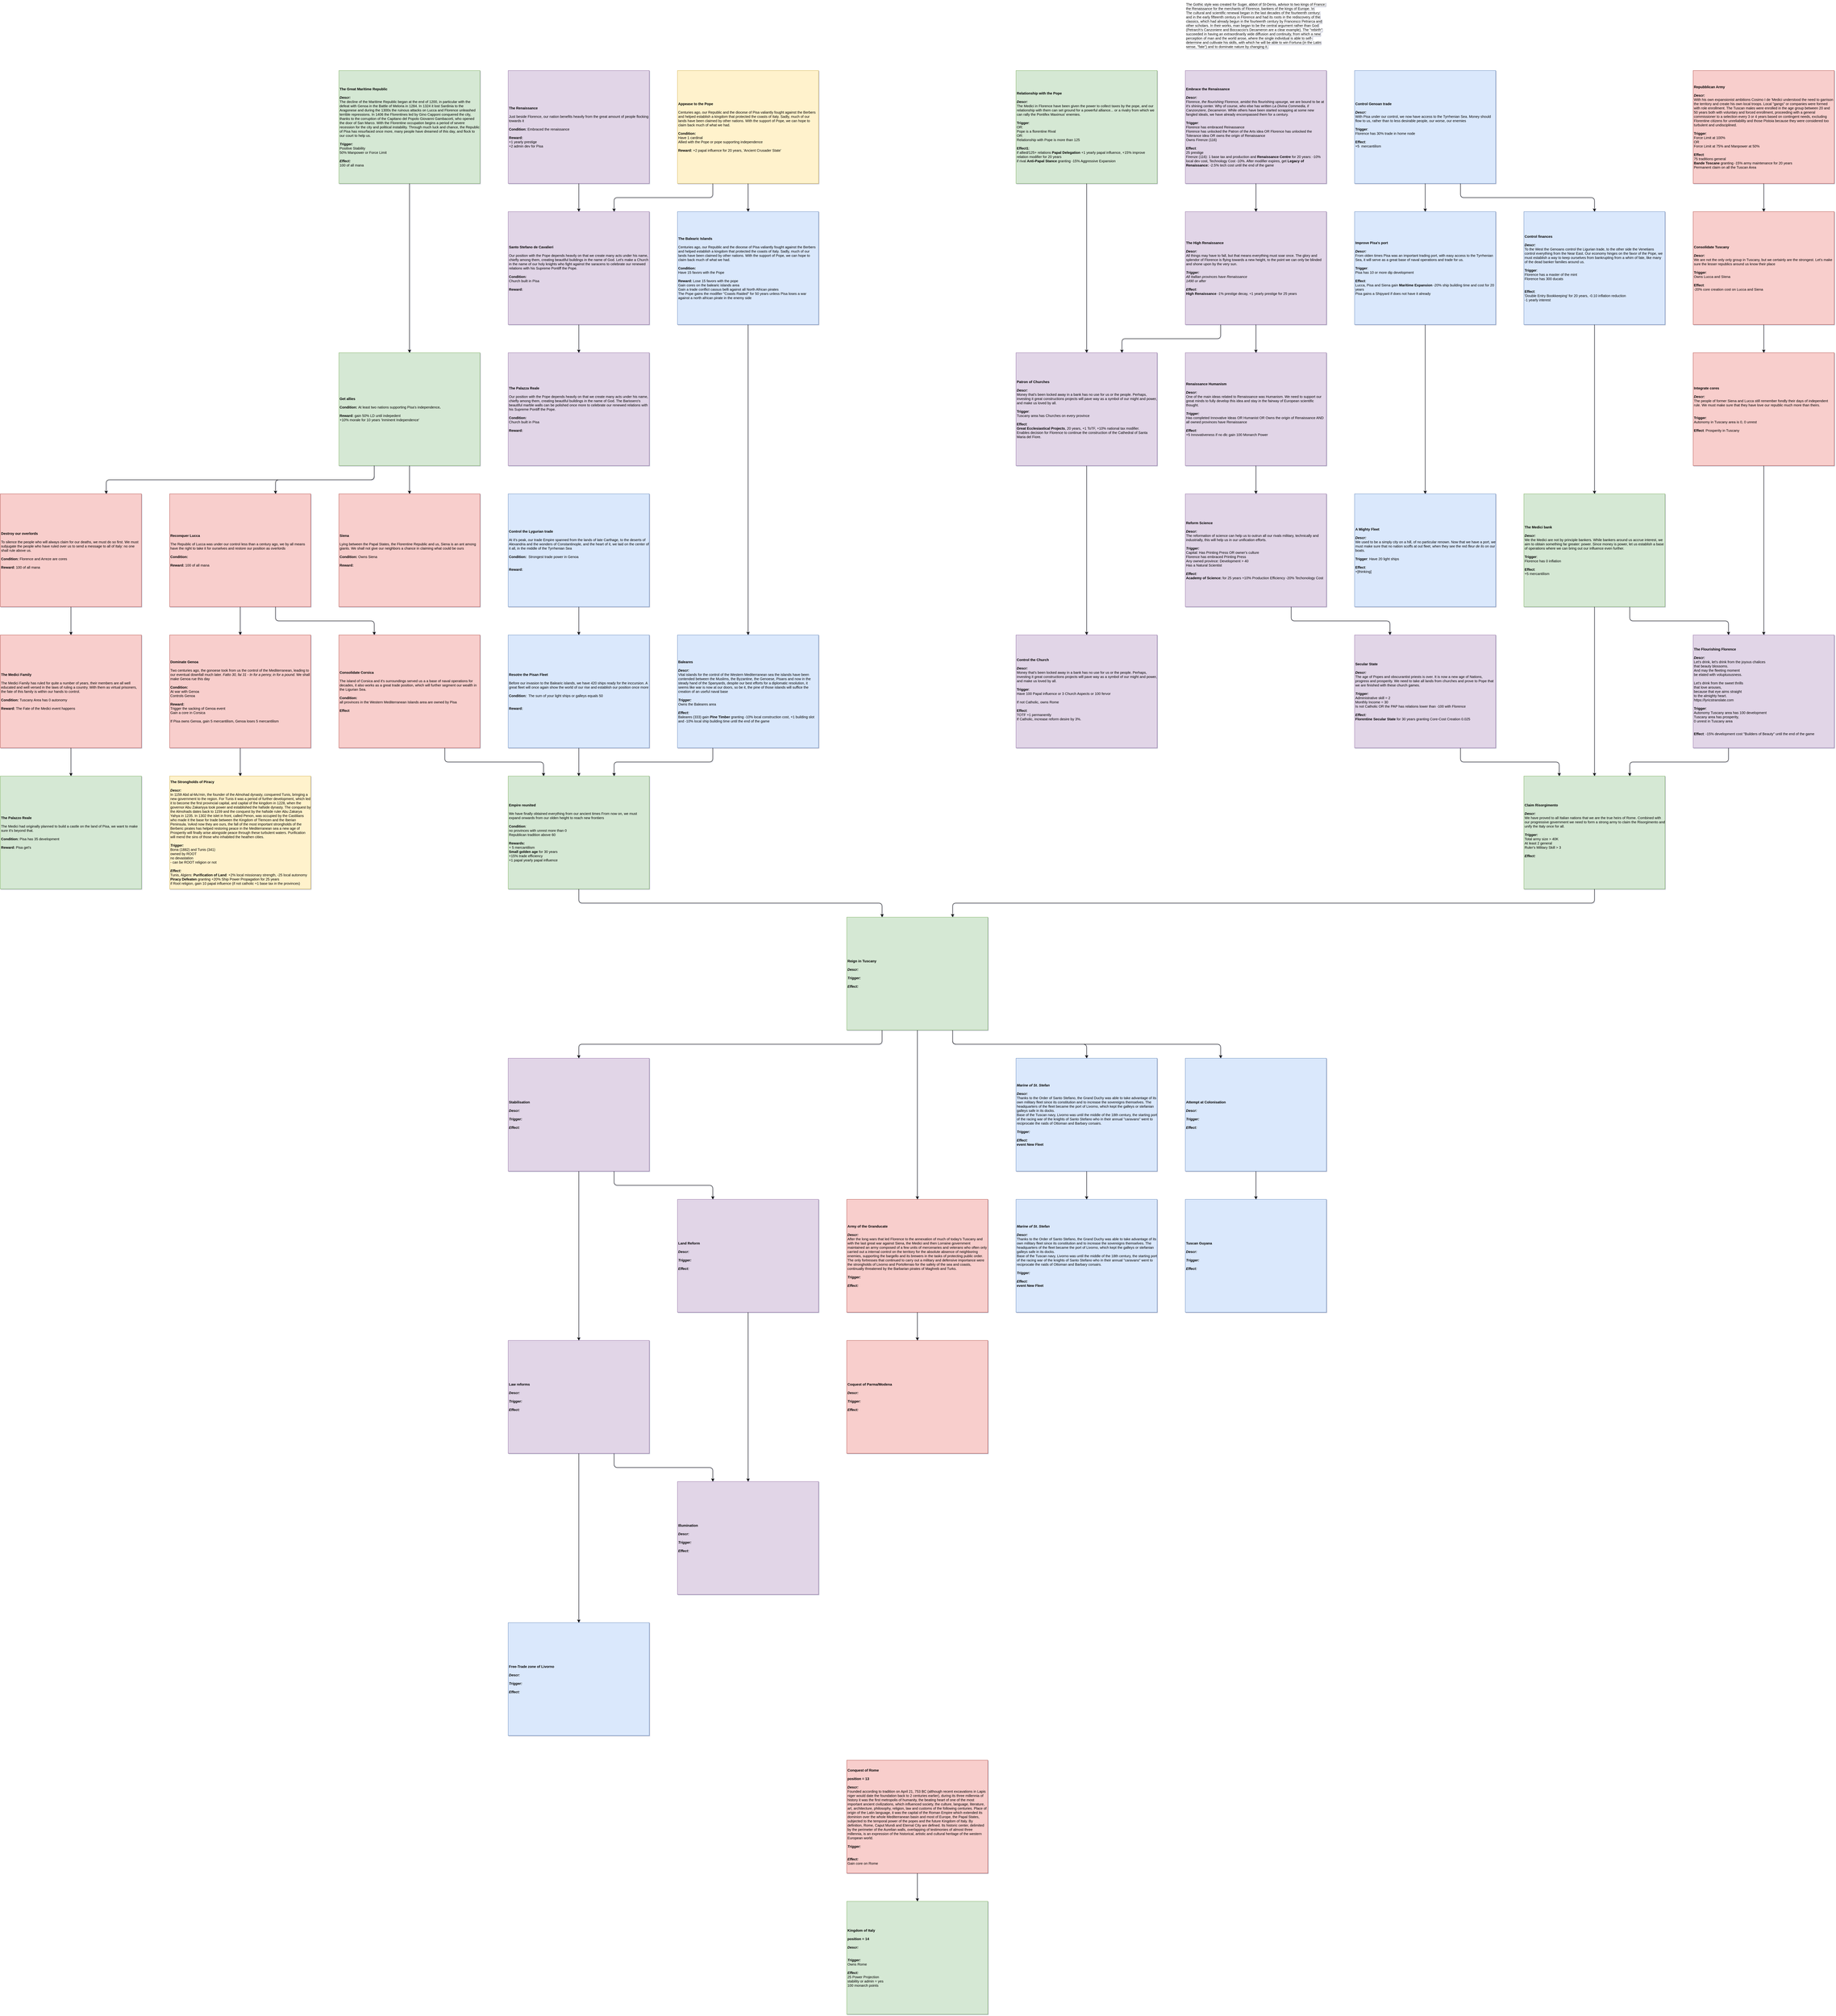 <mxfile version="13.5.1" type="device" pages="2"><diagram id="kzSDAJDjx9IFy4JvHGh8" name="Missions"><mxGraphModel dx="4612" dy="4474" grid="1" gridSize="10" guides="1" tooltips="1" connect="1" arrows="1" fold="1" page="1" pageScale="1" pageWidth="827" pageHeight="1169" math="0" shadow="1"><root><mxCell id="0"/><mxCell id="1" parent="0"/><mxCell id="w6SWjsJNd_PJqNKlExnE-12" value="" style="edgeStyle=orthogonalEdgeStyle;rounded=0;orthogonalLoop=1;jettySize=auto;html=1;" parent="1" edge="1"><mxGeometry relative="1" as="geometry"><mxPoint x="-1360" y="720.071" as="sourcePoint"/></mxGeometry></mxCell><mxCell id="w6SWjsJNd_PJqNKlExnE-16" value="" style="edgeStyle=orthogonalEdgeStyle;rounded=0;orthogonalLoop=1;jettySize=auto;html=1;" parent="1" edge="1"><mxGeometry relative="1" as="geometry"><mxPoint x="-1360" y="1120.071" as="sourcePoint"/></mxGeometry></mxCell><mxCell id="h8s-hCxMcf2PMTDbwtCN-22" value="" style="edgeStyle=orthogonalEdgeStyle;orthogonalLoop=1;jettySize=auto;html=1;fontSize=18;rounded=0;" parent="1" edge="1"><mxGeometry relative="1" as="geometry"><mxPoint x="-800" y="4240" as="sourcePoint"/></mxGeometry></mxCell><mxCell id="-41bxncdwJOg1mPYOTah-5" value="" style="edgeStyle=orthogonalEdgeStyle;rounded=0;orthogonalLoop=1;jettySize=auto;html=1;fontSize=12;align=left;" parent="1" edge="1"><mxGeometry relative="1" as="geometry"><mxPoint x="681.5" y="640.0" as="sourcePoint"/></mxGeometry></mxCell><mxCell id="-41bxncdwJOg1mPYOTah-7" value="" style="edgeStyle=orthogonalEdgeStyle;rounded=0;orthogonalLoop=1;jettySize=auto;html=1;fontSize=12;align=left;" parent="1" edge="1"><mxGeometry relative="1" as="geometry"><mxPoint x="681.5" y="1000" as="sourcePoint"/></mxGeometry></mxCell><mxCell id="oUKgaUT7NJrd88US_-Vo-12" value="" style="edgeStyle=orthogonalEdgeStyle;orthogonalLoop=1;jettySize=auto;html=1;rounded=1;" parent="1" edge="1"><mxGeometry relative="1" as="geometry"><mxPoint x="2120" y="1720.0" as="sourcePoint"/></mxGeometry></mxCell><mxCell id="lxvOAFcSYASEFJ2wgUHJ-1" style="edgeStyle=orthogonalEdgeStyle;rounded=1;orthogonalLoop=1;jettySize=auto;html=1;exitX=0.5;exitY=1;exitDx=0;exitDy=0;align=left;" parent="1" edge="1"><mxGeometry relative="1" as="geometry"><mxPoint x="2120.471" y="1719.529" as="sourcePoint"/></mxGeometry></mxCell><mxCell id="oUKgaUT7NJrd88US_-Vo-14" value="" style="edgeStyle=orthogonalEdgeStyle;orthogonalLoop=1;jettySize=auto;html=1;rounded=1;" parent="1" edge="1"><mxGeometry relative="1" as="geometry"><mxPoint x="2120" y="2080" as="sourcePoint"/></mxGeometry></mxCell><mxCell id="oUKgaUT7NJrd88US_-Vo-17" style="edgeStyle=orthogonalEdgeStyle;orthogonalLoop=1;jettySize=auto;html=1;exitX=0.5;exitY=1;exitDx=0;exitDy=0;rounded=1;" parent="1" edge="1"><mxGeometry relative="1" as="geometry"><mxPoint x="1640.471" y="2079.529" as="sourcePoint"/></mxGeometry></mxCell><mxCell id="Y1A-uAklqQ5wONbZMg3W-27" value="&lt;div style=&quot;font-size: 10px;&quot;&gt;&lt;div style=&quot;font-size: 10px;&quot;&gt;&lt;b style=&quot;font-size: 10px;&quot;&gt;Kingdom of Italy&lt;/b&gt;&lt;br style=&quot;font-size: 10px;&quot;&gt;&lt;/div&gt;&lt;div style=&quot;font-size: 10px;&quot;&gt;&lt;br style=&quot;font-size: 10px;&quot;&gt;&lt;/div&gt;&lt;div style=&quot;font-size: 10px;&quot;&gt;&lt;b style=&quot;font-size: 10px;&quot;&gt;position = 14&lt;/b&gt;&lt;/div&gt;&lt;div style=&quot;font-size: 10px;&quot;&gt;&lt;br style=&quot;font-size: 10px;&quot;&gt;&lt;/div&gt;&lt;div style=&quot;font-size: 10px;&quot;&gt;&lt;i style=&quot;font-size: 10px;&quot;&gt;&lt;b style=&quot;font-size: 10px;&quot;&gt;Descr:&lt;/b&gt;&lt;/i&gt;&lt;/div&gt;&lt;div style=&quot;font-size: 10px;&quot;&gt;&lt;div style=&quot;font-size: 10px;&quot;&gt;&lt;br style=&quot;font-size: 10px;&quot;&gt;&lt;/div&gt;&lt;/div&gt;&lt;div style=&quot;font-size: 10px;&quot;&gt;&lt;br style=&quot;font-size: 10px;&quot;&gt;&lt;/div&gt;&lt;div style=&quot;font-size: 10px;&quot;&gt;&lt;b style=&quot;font-size: 10px;&quot;&gt;&lt;i style=&quot;font-size: 10px;&quot;&gt;Trigger:&lt;/i&gt;&lt;/b&gt;&lt;/div&gt;&lt;span style=&quot;font-size: 10px;&quot;&gt;Owns Rome&lt;/span&gt;&lt;br style=&quot;font-size: 10px;&quot;&gt;&lt;div style=&quot;font-size: 10px;&quot;&gt;&lt;br style=&quot;font-size: 10px;&quot;&gt;&lt;/div&gt;&lt;div style=&quot;font-size: 10px;&quot;&gt;&lt;b style=&quot;font-size: 10px;&quot;&gt;&lt;i style=&quot;font-size: 10px;&quot;&gt;Effect:&lt;/i&gt;&lt;/b&gt;&lt;/div&gt;&lt;div style=&quot;font-size: 10px;&quot;&gt;25 Power Projection&lt;br style=&quot;font-size: 10px;&quot;&gt;&lt;/div&gt;&lt;div style=&quot;font-size: 10px;&quot;&gt;stability or admin = yes&amp;nbsp;&lt;/div&gt;&lt;div style=&quot;font-size: 10px;&quot;&gt;100 monarch points&lt;/div&gt;&lt;/div&gt;" style="rounded=0;whiteSpace=wrap;html=1;fillColor=#d5e8d4;strokeColor=#82b366;fontSize=10;align=left;" parent="1" vertex="1"><mxGeometry x="960" y="2790" width="400" height="320" as="geometry"/></mxCell><mxCell id="Y1A-uAklqQ5wONbZMg3W-28" style="edgeStyle=orthogonalEdgeStyle;orthogonalLoop=1;jettySize=auto;html=1;exitX=0.5;exitY=1;exitDx=0;exitDy=0;rounded=1;" parent="1" source="Y1A-uAklqQ5wONbZMg3W-29" target="Y1A-uAklqQ5wONbZMg3W-27" edge="1"><mxGeometry relative="1" as="geometry"/></mxCell><mxCell id="Y1A-uAklqQ5wONbZMg3W-29" value="&lt;div style=&quot;font-size: 10px;&quot;&gt;&lt;b style=&quot;font-size: 10px;&quot;&gt;Conquest of Rome&lt;br style=&quot;font-size: 10px;&quot;&gt;&lt;/b&gt;&lt;/div&gt;&lt;div style=&quot;font-size: 10px;&quot;&gt;&lt;b style=&quot;font-size: 10px;&quot;&gt;&lt;br style=&quot;font-size: 10px;&quot;&gt;&lt;/b&gt;&lt;/div&gt;&lt;div style=&quot;font-size: 10px;&quot;&gt;&lt;b style=&quot;font-size: 10px;&quot;&gt;position = 13&lt;/b&gt;&lt;/div&gt;&lt;div style=&quot;font-size: 10px;&quot;&gt;&lt;b style=&quot;font-size: 10px;&quot;&gt;&lt;br style=&quot;font-size: 10px;&quot;&gt;&lt;/b&gt;&lt;/div&gt;&lt;div style=&quot;font-size: 10px;&quot;&gt;&lt;b style=&quot;font-size: 10px;&quot;&gt;&lt;i style=&quot;font-size: 10px;&quot;&gt;Descr:&lt;/i&gt;&lt;/b&gt;&lt;/div&gt;&lt;div style=&quot;font-size: 10px;&quot;&gt;Founded according to tradition on April 21, 753 BC (although recent excavations in Lapis niger would date the foundation back to 2 centuries earlier), during its three millennia of history it was the first metropolis of humanity, the beating heart of one of the most important ancient civilizations, which influenced society, the culture, language, literature, art, architecture, philosophy, religion, law and customs of the following centuries. Place of origin of the Latin language, it was the capital of the Roman Empire which extended its dominion over the whole Mediterranean basin and most of Europe, the Papal States, subjected to the temporal power of the popes and the future Kingdom of Italy. By definition, Rome, Caput Mundi and Eternal City are defined. Its historic center, delimited by the perimeter of the Aurelian walls, overlapping of testimonies of almost three millennia, is an expression of the historical, artistic and cultural heritage of the western European world.&lt;br style=&quot;font-size: 10px;&quot;&gt;&lt;/div&gt;&lt;div style=&quot;font-size: 10px;&quot;&gt;&lt;br style=&quot;font-size: 10px;&quot;&gt;&lt;/div&gt;&lt;div style=&quot;font-size: 10px;&quot;&gt;&lt;b style=&quot;font-size: 10px;&quot;&gt;&lt;i style=&quot;font-size: 10px;&quot;&gt;Trigger:&lt;/i&gt;&lt;/b&gt;&lt;/div&gt;&lt;div style=&quot;font-size: 10px;&quot;&gt;&lt;br style=&quot;font-size: 10px;&quot;&gt;&lt;/div&gt;&lt;div style=&quot;font-size: 10px;&quot;&gt;&lt;br style=&quot;font-size: 10px;&quot;&gt;&lt;/div&gt;&lt;div style=&quot;font-size: 10px;&quot;&gt;&lt;b style=&quot;font-size: 10px;&quot;&gt;&lt;i style=&quot;font-size: 10px;&quot;&gt;Effect:&lt;/i&gt;&lt;/b&gt;&lt;/div&gt;Gain core on Rome" style="rounded=0;whiteSpace=wrap;html=1;align=left;fontSize=10;fillColor=#f8cecc;strokeColor=#b85450;fontColor=#000000;" parent="1" vertex="1"><mxGeometry x="960" y="2390" width="400" height="320" as="geometry"/></mxCell><mxCell id="XOXAKYjaKUVTAuJZyVki-32" style="edgeStyle=orthogonalEdgeStyle;rounded=1;orthogonalLoop=1;jettySize=auto;html=1;exitX=0.5;exitY=1;exitDx=0;exitDy=0;entryX=0.75;entryY=0;entryDx=0;entryDy=0;" parent="1" source="TUNon1OkFXBgHkGYELMJ-9" target="XOXAKYjaKUVTAuJZyVki-49" edge="1"><mxGeometry relative="1" as="geometry"><mxPoint x="2600" y="-80" as="sourcePoint"/></mxGeometry></mxCell><mxCell id="XOXAKYjaKUVTAuJZyVki-46" style="edgeStyle=orthogonalEdgeStyle;rounded=1;orthogonalLoop=1;jettySize=auto;html=1;exitX=0.75;exitY=1;exitDx=0;exitDy=0;fontSize=12;align=left;" parent="1" source="XOXAKYjaKUVTAuJZyVki-49" target="XOXAKYjaKUVTAuJZyVki-63" edge="1"><mxGeometry relative="1" as="geometry"/></mxCell><mxCell id="XOXAKYjaKUVTAuJZyVki-48" style="edgeStyle=orthogonalEdgeStyle;rounded=1;orthogonalLoop=1;jettySize=auto;html=1;exitX=0.25;exitY=1;exitDx=0;exitDy=0;fontSize=12;align=left;" parent="1" source="XOXAKYjaKUVTAuJZyVki-49" target="XOXAKYjaKUVTAuJZyVki-53" edge="1"><mxGeometry relative="1" as="geometry"/></mxCell><mxCell id="dCtamnmhwj9onZVRYanw-10" value="" style="edgeStyle=orthogonalEdgeStyle;rounded=1;orthogonalLoop=1;jettySize=auto;html=1;" parent="1" source="XOXAKYjaKUVTAuJZyVki-49" target="dCtamnmhwj9onZVRYanw-9" edge="1"><mxGeometry relative="1" as="geometry"/></mxCell><mxCell id="dCtamnmhwj9onZVRYanw-13" style="edgeStyle=orthogonalEdgeStyle;rounded=1;orthogonalLoop=1;jettySize=auto;html=1;exitX=0.75;exitY=1;exitDx=0;exitDy=0;entryX=0.25;entryY=0;entryDx=0;entryDy=0;" parent="1" source="XOXAKYjaKUVTAuJZyVki-49" target="W21TiWzOYsE15reQZHl0-2" edge="1"><mxGeometry relative="1" as="geometry"/></mxCell><mxCell id="XOXAKYjaKUVTAuJZyVki-49" value="Reign in Tuscany&lt;div style=&quot;font-weight: 400; font-size: 10px;&quot;&gt;&lt;b style=&quot;font-size: 10px;&quot;&gt;&lt;i style=&quot;font-size: 10px;&quot;&gt;&lt;br class=&quot;Apple-interchange-newline&quot; style=&quot;font-size: 10px;&quot;&gt;Descr:&lt;/i&gt;&lt;/b&gt;&lt;/div&gt;&lt;div style=&quot;font-weight: 400; font-size: 10px;&quot;&gt;&lt;b style=&quot;font-size: 10px;&quot;&gt;&lt;i style=&quot;font-size: 10px;&quot;&gt;&lt;br style=&quot;font-size: 10px;&quot;&gt;&lt;/i&gt;&lt;/b&gt;&lt;/div&gt;&lt;div style=&quot;font-weight: 400; font-size: 10px;&quot;&gt;&lt;b style=&quot;font-size: 10px;&quot;&gt;&lt;i style=&quot;font-size: 10px;&quot;&gt;Trigger:&lt;/i&gt;&lt;/b&gt;&lt;/div&gt;&lt;div style=&quot;font-weight: 400; font-size: 10px;&quot;&gt;&lt;b style=&quot;font-size: 10px;&quot;&gt;&lt;i style=&quot;font-size: 10px;&quot;&gt;&lt;br style=&quot;font-size: 10px;&quot;&gt;&lt;/i&gt;&lt;/b&gt;&lt;/div&gt;&lt;div style=&quot;font-weight: 400; font-size: 10px;&quot;&gt;&lt;b style=&quot;font-size: 10px;&quot;&gt;&lt;i style=&quot;font-size: 10px;&quot;&gt;Effect:&lt;/i&gt;&lt;/b&gt;&lt;/div&gt;" style="rounded=0;whiteSpace=wrap;html=1;align=left;fontSize=10;fontStyle=1;labelBackgroundColor=none;fillColor=#d5e8d4;strokeColor=#82b366;" parent="1" vertex="1"><mxGeometry x="960" width="400" height="320" as="geometry"/></mxCell><mxCell id="dCtamnmhwj9onZVRYanw-11" style="edgeStyle=orthogonalEdgeStyle;rounded=1;orthogonalLoop=1;jettySize=auto;html=1;exitX=0.5;exitY=1;exitDx=0;exitDy=0;" parent="1" source="dCtamnmhwj9onZVRYanw-9" target="XOXAKYjaKUVTAuJZyVki-61" edge="1"><mxGeometry relative="1" as="geometry"/></mxCell><mxCell id="dCtamnmhwj9onZVRYanw-9" value="&lt;div style=&quot;font-weight: 400 ; font-size: 10px&quot;&gt;&lt;b style=&quot;font-size: 10px&quot;&gt;&lt;span style=&quot;font-size: 10px&quot;&gt;Army of the Granducate&lt;/span&gt;&lt;/b&gt;&lt;/div&gt;&lt;div style=&quot;font-weight: 400 ; font-size: 10px&quot;&gt;&lt;b style=&quot;font-size: 10px&quot;&gt;&lt;i style=&quot;font-size: 10px&quot;&gt;&lt;br class=&quot;Apple-interchange-newline&quot; style=&quot;font-size: 10px&quot;&gt;Descr:&lt;/i&gt;&lt;/b&gt;&lt;/div&gt;&lt;div style=&quot;font-weight: 400 ; font-size: 10px&quot;&gt;&lt;span class=&quot;VIiyi&quot; lang=&quot;en&quot;&gt;&lt;span class=&quot;JLqJ4b ChMk0b&quot;&gt;&lt;span&gt;After the long wars that led Florence to the annexation of much of today's Tuscany and with the last great war against Siena, the Medici and then Lorraine government maintained an army composed of a few units of mercenaries and veterans who often only carried out a&lt;/span&gt;&lt;/span&gt; &lt;span class=&quot;JLqJ4b ChMk0b&quot;&gt;&lt;span&gt;internal control on the territory for the absolute absence of neighboring enemies, supporting the bargello and its brewers in the tasks of protecting public order.&lt;/span&gt;&lt;/span&gt; &lt;span class=&quot;JLqJ4b ChMk0b&quot;&gt;&lt;span&gt;The only fortresses that continued to carry out a military and defensive importance were the strongholds of Livorno and Portoferraio for the safety of the sea and coasts, continually threatened by the Barbarian pirates of Maghreb and Turks.&lt;/span&gt;&lt;/span&gt;&lt;/span&gt;&lt;b style=&quot;font-size: 10px&quot;&gt;&lt;i style=&quot;font-size: 10px&quot;&gt;&lt;br style=&quot;font-size: 10px&quot;&gt;&lt;/i&gt;&lt;/b&gt;&lt;/div&gt;&lt;div style=&quot;font-weight: 400 ; font-size: 10px&quot;&gt;&lt;span class=&quot;VIiyi&quot; lang=&quot;en&quot;&gt;&lt;span class=&quot;JLqJ4b ChMk0b&quot;&gt;&lt;span&gt;&lt;br&gt;&lt;/span&gt;&lt;/span&gt;&lt;/span&gt;&lt;/div&gt;&lt;div style=&quot;font-weight: 400 ; font-size: 10px&quot;&gt;&lt;b style=&quot;font-size: 10px&quot;&gt;&lt;i style=&quot;font-size: 10px&quot;&gt;Trigger:&lt;/i&gt;&lt;/b&gt;&lt;/div&gt;&lt;div style=&quot;font-weight: 400 ; font-size: 10px&quot;&gt;&lt;b style=&quot;font-size: 10px&quot;&gt;&lt;i style=&quot;font-size: 10px&quot;&gt;&lt;br style=&quot;font-size: 10px&quot;&gt;&lt;/i&gt;&lt;/b&gt;&lt;/div&gt;&lt;div style=&quot;font-weight: 400 ; font-size: 10px&quot;&gt;&lt;b style=&quot;font-size: 10px&quot;&gt;&lt;i style=&quot;font-size: 10px&quot;&gt;Effect:&lt;/i&gt;&lt;/b&gt;&lt;/div&gt;" style="rounded=0;whiteSpace=wrap;html=1;align=left;fontSize=10;fontStyle=1;labelBackgroundColor=none;fillColor=#f8cecc;strokeColor=#b85450;" parent="1" vertex="1"><mxGeometry x="960" y="800" width="400" height="320" as="geometry"/></mxCell><mxCell id="XOXAKYjaKUVTAuJZyVki-50" style="edgeStyle=orthogonalEdgeStyle;rounded=1;orthogonalLoop=1;jettySize=auto;html=1;exitX=0.75;exitY=1;exitDx=0;exitDy=0;fontSize=12;align=left;entryX=0.25;entryY=0;entryDx=0;entryDy=0;" parent="1" source="XOXAKYjaKUVTAuJZyVki-53" target="XOXAKYjaKUVTAuJZyVki-60" edge="1"><mxGeometry relative="1" as="geometry"/></mxCell><mxCell id="dCtamnmhwj9onZVRYanw-1" style="edgeStyle=orthogonalEdgeStyle;rounded=1;orthogonalLoop=1;jettySize=auto;html=1;exitX=0.5;exitY=1;exitDx=0;exitDy=0;" parent="1" source="XOXAKYjaKUVTAuJZyVki-53" target="XOXAKYjaKUVTAuJZyVki-58" edge="1"><mxGeometry relative="1" as="geometry"/></mxCell><mxCell id="XOXAKYjaKUVTAuJZyVki-53" value="Stabilisation&lt;div style=&quot;font-weight: 400; font-size: 10px;&quot;&gt;&lt;b style=&quot;font-size: 10px;&quot;&gt;&lt;i style=&quot;font-size: 10px;&quot;&gt;&lt;br class=&quot;Apple-interchange-newline&quot; style=&quot;font-size: 10px;&quot;&gt;Descr:&lt;/i&gt;&lt;/b&gt;&lt;/div&gt;&lt;div style=&quot;font-weight: 400; font-size: 10px;&quot;&gt;&lt;b style=&quot;font-size: 10px;&quot;&gt;&lt;i style=&quot;font-size: 10px;&quot;&gt;&lt;br style=&quot;font-size: 10px;&quot;&gt;&lt;/i&gt;&lt;/b&gt;&lt;/div&gt;&lt;div style=&quot;font-weight: 400; font-size: 10px;&quot;&gt;&lt;b style=&quot;font-size: 10px;&quot;&gt;&lt;i style=&quot;font-size: 10px;&quot;&gt;Trigger:&lt;/i&gt;&lt;/b&gt;&lt;/div&gt;&lt;div style=&quot;font-weight: 400; font-size: 10px;&quot;&gt;&lt;b style=&quot;font-size: 10px;&quot;&gt;&lt;i style=&quot;font-size: 10px;&quot;&gt;&lt;br style=&quot;font-size: 10px;&quot;&gt;&lt;/i&gt;&lt;/b&gt;&lt;/div&gt;&lt;div style=&quot;font-weight: 400; font-size: 10px;&quot;&gt;&lt;b style=&quot;font-size: 10px;&quot;&gt;&lt;i style=&quot;font-size: 10px;&quot;&gt;Effect:&lt;/i&gt;&lt;/b&gt;&lt;/div&gt;" style="rounded=0;whiteSpace=wrap;html=1;align=left;fontSize=10;fontStyle=1;labelBackgroundColor=none;fillColor=#e1d5e7;strokeColor=#9673a6;" parent="1" vertex="1"><mxGeometry y="400" width="400" height="320" as="geometry"/></mxCell><mxCell id="XOXAKYjaKUVTAuJZyVki-55" value="Free-Trade zone of Livorno&lt;div style=&quot;font-weight: 400; font-size: 10px;&quot;&gt;&lt;b style=&quot;font-size: 10px;&quot;&gt;&lt;i style=&quot;font-size: 10px;&quot;&gt;&lt;br class=&quot;Apple-interchange-newline&quot; style=&quot;font-size: 10px;&quot;&gt;Descr:&lt;/i&gt;&lt;/b&gt;&lt;/div&gt;&lt;div style=&quot;font-weight: 400; font-size: 10px;&quot;&gt;&lt;b style=&quot;font-size: 10px;&quot;&gt;&lt;i style=&quot;font-size: 10px;&quot;&gt;&lt;br style=&quot;font-size: 10px;&quot;&gt;&lt;/i&gt;&lt;/b&gt;&lt;/div&gt;&lt;div style=&quot;font-weight: 400; font-size: 10px;&quot;&gt;&lt;b style=&quot;font-size: 10px;&quot;&gt;&lt;i style=&quot;font-size: 10px;&quot;&gt;Trigger:&lt;/i&gt;&lt;/b&gt;&lt;/div&gt;&lt;div style=&quot;font-weight: 400; font-size: 10px;&quot;&gt;&lt;b style=&quot;font-size: 10px;&quot;&gt;&lt;i style=&quot;font-size: 10px;&quot;&gt;&lt;br style=&quot;font-size: 10px;&quot;&gt;&lt;/i&gt;&lt;/b&gt;&lt;/div&gt;&lt;div style=&quot;font-weight: 400; font-size: 10px;&quot;&gt;&lt;b style=&quot;font-size: 10px;&quot;&gt;&lt;i style=&quot;font-size: 10px;&quot;&gt;Effect:&lt;/i&gt;&lt;/b&gt;&lt;/div&gt;" style="rounded=0;whiteSpace=wrap;html=1;align=left;fontSize=10;fontStyle=1;labelBackgroundColor=none;fillColor=#dae8fc;strokeColor=#6c8ebf;" parent="1" vertex="1"><mxGeometry y="2000" width="400" height="320" as="geometry"/></mxCell><mxCell id="XOXAKYjaKUVTAuJZyVki-56" value="Illumination&lt;div style=&quot;font-weight: 400; font-size: 10px;&quot;&gt;&lt;b style=&quot;font-size: 10px;&quot;&gt;&lt;i style=&quot;font-size: 10px;&quot;&gt;&lt;br class=&quot;Apple-interchange-newline&quot; style=&quot;font-size: 10px;&quot;&gt;Descr:&lt;/i&gt;&lt;/b&gt;&lt;/div&gt;&lt;div style=&quot;font-weight: 400; font-size: 10px;&quot;&gt;&lt;b style=&quot;font-size: 10px;&quot;&gt;&lt;i style=&quot;font-size: 10px;&quot;&gt;&lt;br style=&quot;font-size: 10px;&quot;&gt;&lt;/i&gt;&lt;/b&gt;&lt;/div&gt;&lt;div style=&quot;font-weight: 400; font-size: 10px;&quot;&gt;&lt;b style=&quot;font-size: 10px;&quot;&gt;&lt;i style=&quot;font-size: 10px;&quot;&gt;Trigger:&lt;/i&gt;&lt;/b&gt;&lt;/div&gt;&lt;div style=&quot;font-weight: 400; font-size: 10px;&quot;&gt;&lt;b style=&quot;font-size: 10px;&quot;&gt;&lt;i style=&quot;font-size: 10px;&quot;&gt;&lt;br style=&quot;font-size: 10px;&quot;&gt;&lt;/i&gt;&lt;/b&gt;&lt;/div&gt;&lt;div style=&quot;font-weight: 400; font-size: 10px;&quot;&gt;&lt;b style=&quot;font-size: 10px;&quot;&gt;&lt;i style=&quot;font-size: 10px;&quot;&gt;Effect:&lt;/i&gt;&lt;/b&gt;&lt;/div&gt;" style="rounded=0;whiteSpace=wrap;html=1;align=left;fontSize=10;fontStyle=1;labelBackgroundColor=none;fillColor=#e1d5e7;strokeColor=#9673a6;" parent="1" vertex="1"><mxGeometry x="480" y="1600" width="400" height="320" as="geometry"/></mxCell><mxCell id="XOXAKYjaKUVTAuJZyVki-118" value="" style="edgeStyle=orthogonalEdgeStyle;rounded=0;orthogonalLoop=1;jettySize=auto;html=1;" parent="1" edge="1"><mxGeometry relative="1" as="geometry"><mxPoint x="680" y="2000" as="targetPoint"/></mxGeometry></mxCell><mxCell id="XOXAKYjaKUVTAuJZyVki-120" value="" style="edgeStyle=orthogonalEdgeStyle;rounded=0;orthogonalLoop=1;jettySize=auto;html=1;" parent="1" edge="1"><mxGeometry relative="1" as="geometry"><mxPoint x="680" y="2400" as="targetPoint"/></mxGeometry></mxCell><mxCell id="dCtamnmhwj9onZVRYanw-5" style="edgeStyle=orthogonalEdgeStyle;rounded=1;orthogonalLoop=1;jettySize=auto;html=1;exitX=0.75;exitY=1;exitDx=0;exitDy=0;entryX=0.25;entryY=0;entryDx=0;entryDy=0;" parent="1" source="XOXAKYjaKUVTAuJZyVki-58" target="XOXAKYjaKUVTAuJZyVki-56" edge="1"><mxGeometry relative="1" as="geometry"/></mxCell><mxCell id="dCtamnmhwj9onZVRYanw-8" style="edgeStyle=orthogonalEdgeStyle;rounded=1;orthogonalLoop=1;jettySize=auto;html=1;exitX=0.5;exitY=1;exitDx=0;exitDy=0;" parent="1" source="XOXAKYjaKUVTAuJZyVki-58" target="XOXAKYjaKUVTAuJZyVki-55" edge="1"><mxGeometry relative="1" as="geometry"/></mxCell><mxCell id="XOXAKYjaKUVTAuJZyVki-58" value="Law reforms&lt;div style=&quot;font-weight: 400; font-size: 10px;&quot;&gt;&lt;b style=&quot;font-size: 10px;&quot;&gt;&lt;i style=&quot;font-size: 10px;&quot;&gt;&lt;br class=&quot;Apple-interchange-newline&quot; style=&quot;font-size: 10px;&quot;&gt;Descr:&lt;/i&gt;&lt;/b&gt;&lt;/div&gt;&lt;div style=&quot;font-weight: 400; font-size: 10px;&quot;&gt;&lt;b style=&quot;font-size: 10px;&quot;&gt;&lt;i style=&quot;font-size: 10px;&quot;&gt;&lt;br style=&quot;font-size: 10px;&quot;&gt;&lt;/i&gt;&lt;/b&gt;&lt;/div&gt;&lt;div style=&quot;font-weight: 400; font-size: 10px;&quot;&gt;&lt;b style=&quot;font-size: 10px;&quot;&gt;&lt;i style=&quot;font-size: 10px;&quot;&gt;Trigger:&lt;/i&gt;&lt;/b&gt;&lt;/div&gt;&lt;div style=&quot;font-weight: 400; font-size: 10px;&quot;&gt;&lt;b style=&quot;font-size: 10px;&quot;&gt;&lt;i style=&quot;font-size: 10px;&quot;&gt;&lt;br style=&quot;font-size: 10px;&quot;&gt;&lt;/i&gt;&lt;/b&gt;&lt;/div&gt;&lt;div style=&quot;font-weight: 400; font-size: 10px;&quot;&gt;&lt;b style=&quot;font-size: 10px;&quot;&gt;&lt;i style=&quot;font-size: 10px;&quot;&gt;Effect:&lt;/i&gt;&lt;/b&gt;&lt;/div&gt;" style="rounded=0;whiteSpace=wrap;html=1;align=left;fontSize=10;fontStyle=1;labelBackgroundColor=none;fillColor=#e1d5e7;strokeColor=#9673a6;" parent="1" vertex="1"><mxGeometry y="1200" width="400" height="320" as="geometry"/></mxCell><mxCell id="dCtamnmhwj9onZVRYanw-6" style="edgeStyle=orthogonalEdgeStyle;rounded=1;orthogonalLoop=1;jettySize=auto;html=1;exitX=0.5;exitY=1;exitDx=0;exitDy=0;" parent="1" source="XOXAKYjaKUVTAuJZyVki-60" target="XOXAKYjaKUVTAuJZyVki-56" edge="1"><mxGeometry relative="1" as="geometry"/></mxCell><mxCell id="XOXAKYjaKUVTAuJZyVki-60" value="Land Reform&lt;div style=&quot;font-weight: 400; font-size: 10px;&quot;&gt;&lt;b style=&quot;font-size: 10px;&quot;&gt;&lt;i style=&quot;font-size: 10px;&quot;&gt;&lt;br class=&quot;Apple-interchange-newline&quot; style=&quot;font-size: 10px;&quot;&gt;Descr:&lt;/i&gt;&lt;/b&gt;&lt;/div&gt;&lt;div style=&quot;font-weight: 400; font-size: 10px;&quot;&gt;&lt;b style=&quot;font-size: 10px;&quot;&gt;&lt;i style=&quot;font-size: 10px;&quot;&gt;&lt;br style=&quot;font-size: 10px;&quot;&gt;&lt;/i&gt;&lt;/b&gt;&lt;/div&gt;&lt;div style=&quot;font-weight: 400; font-size: 10px;&quot;&gt;&lt;b style=&quot;font-size: 10px;&quot;&gt;&lt;i style=&quot;font-size: 10px;&quot;&gt;Trigger:&lt;/i&gt;&lt;/b&gt;&lt;/div&gt;&lt;div style=&quot;font-weight: 400; font-size: 10px;&quot;&gt;&lt;b style=&quot;font-size: 10px;&quot;&gt;&lt;i style=&quot;font-size: 10px;&quot;&gt;&lt;br style=&quot;font-size: 10px;&quot;&gt;&lt;/i&gt;&lt;/b&gt;&lt;/div&gt;&lt;div style=&quot;font-weight: 400; font-size: 10px;&quot;&gt;&lt;b style=&quot;font-size: 10px;&quot;&gt;&lt;i style=&quot;font-size: 10px;&quot;&gt;Effect:&lt;/i&gt;&lt;/b&gt;&lt;/div&gt;" style="rounded=0;whiteSpace=wrap;html=1;align=left;fontSize=10;fontStyle=1;labelBackgroundColor=none;fillColor=#e1d5e7;strokeColor=#9673a6;" parent="1" vertex="1"><mxGeometry x="480" y="800" width="400" height="320" as="geometry"/></mxCell><mxCell id="XOXAKYjaKUVTAuJZyVki-61" value="Coquest of Parma/Modena&lt;div style=&quot;font-weight: 400; font-size: 10px;&quot;&gt;&lt;b style=&quot;font-size: 10px;&quot;&gt;&lt;i style=&quot;font-size: 10px;&quot;&gt;&lt;br class=&quot;Apple-interchange-newline&quot; style=&quot;font-size: 10px;&quot;&gt;Descr:&lt;/i&gt;&lt;/b&gt;&lt;/div&gt;&lt;div style=&quot;font-weight: 400; font-size: 10px;&quot;&gt;&lt;b style=&quot;font-size: 10px;&quot;&gt;&lt;i style=&quot;font-size: 10px;&quot;&gt;&lt;br style=&quot;font-size: 10px;&quot;&gt;&lt;/i&gt;&lt;/b&gt;&lt;/div&gt;&lt;div style=&quot;font-weight: 400; font-size: 10px;&quot;&gt;&lt;b style=&quot;font-size: 10px;&quot;&gt;&lt;i style=&quot;font-size: 10px;&quot;&gt;Trigger:&lt;/i&gt;&lt;/b&gt;&lt;/div&gt;&lt;div style=&quot;font-weight: 400; font-size: 10px;&quot;&gt;&lt;b style=&quot;font-size: 10px;&quot;&gt;&lt;i style=&quot;font-size: 10px;&quot;&gt;&lt;br style=&quot;font-size: 10px;&quot;&gt;&lt;/i&gt;&lt;/b&gt;&lt;/div&gt;&lt;div style=&quot;font-weight: 400; font-size: 10px;&quot;&gt;&lt;b style=&quot;font-size: 10px;&quot;&gt;&lt;i style=&quot;font-size: 10px;&quot;&gt;Effect:&lt;/i&gt;&lt;/b&gt;&lt;/div&gt;" style="rounded=0;whiteSpace=wrap;html=1;align=left;fontSize=10;fontStyle=1;labelBackgroundColor=none;fillColor=#f8cecc;strokeColor=#b85450;" parent="1" vertex="1"><mxGeometry x="960" y="1200" width="400" height="320" as="geometry"/></mxCell><mxCell id="ttwxSXcphHRUlvJZoE5n-2" value="" style="edgeStyle=orthogonalEdgeStyle;rounded=0;orthogonalLoop=1;jettySize=auto;html=1;" edge="1" parent="1" source="XOXAKYjaKUVTAuJZyVki-63" target="ttwxSXcphHRUlvJZoE5n-1"><mxGeometry relative="1" as="geometry"/></mxCell><mxCell id="XOXAKYjaKUVTAuJZyVki-63" value="&lt;div style=&quot;font-weight: 400 ; font-size: 10px&quot;&gt;&lt;b style=&quot;font-size: 10px&quot;&gt;&lt;i style=&quot;font-size: 10px&quot;&gt;Marine of St. Stefan&lt;/i&gt;&lt;/b&gt;&lt;/div&gt;&lt;div style=&quot;font-weight: 400 ; font-size: 10px&quot;&gt;&lt;b style=&quot;font-size: 10px&quot;&gt;&lt;i style=&quot;font-size: 10px&quot;&gt;&lt;br class=&quot;Apple-interchange-newline&quot; style=&quot;font-size: 10px&quot;&gt;Descr:&lt;/i&gt;&lt;/b&gt;&lt;/div&gt;&lt;div style=&quot;font-weight: 400 ; font-size: 10px&quot;&gt;&lt;span class=&quot;VIiyi&quot; lang=&quot;en&quot;&gt;&lt;span class=&quot;JLqJ4b ChMk0b&quot;&gt;&lt;span&gt;Thanks to the Order of Santo Stefano, the Grand Duchy was able to take advantage of its own military fleet since its constitution and to increase the sovereigns themselves.&lt;/span&gt;&lt;/span&gt; &lt;span class=&quot;JLqJ4b ChMk0b&quot;&gt;&lt;span&gt;The headquarters of the fleet became the port of Livorno, which kept the galleys or stefanian galleys safe in its docks.&lt;/span&gt;&lt;/span&gt;&lt;span class=&quot;JLqJ4b&quot;&gt;&lt;span&gt;&lt;br&gt;&lt;/span&gt;&lt;/span&gt;&lt;span class=&quot;JLqJ4b ChMk0b&quot;&gt;&lt;span&gt;Base of the Tuscan navy, Livorno was until the middle of the 18th century, the starting port of the racing war of the knights of Santo Stefano who in their annual &quot;caravans&quot; went to reciprocate the raids of Ottoman and Barbary corsairs.&lt;/span&gt;&lt;/span&gt;&lt;/span&gt;&lt;b style=&quot;font-size: 10px&quot;&gt;&lt;i style=&quot;font-size: 10px&quot;&gt;&lt;br style=&quot;font-size: 10px&quot;&gt;&lt;/i&gt;&lt;/b&gt;&lt;/div&gt;&lt;div style=&quot;font-weight: 400 ; font-size: 10px&quot;&gt;&lt;span class=&quot;VIiyi&quot; lang=&quot;en&quot;&gt;&lt;span class=&quot;JLqJ4b ChMk0b&quot;&gt;&lt;span&gt;&lt;br&gt;&lt;/span&gt;&lt;/span&gt;&lt;/span&gt;&lt;/div&gt;&lt;div style=&quot;font-weight: 400 ; font-size: 10px&quot;&gt;&lt;b style=&quot;font-size: 10px&quot;&gt;&lt;i style=&quot;font-size: 10px&quot;&gt;Trigger:&lt;/i&gt;&lt;/b&gt;&lt;/div&gt;&lt;div style=&quot;font-weight: 400 ; font-size: 10px&quot;&gt;&lt;b style=&quot;font-size: 10px&quot;&gt;&lt;i style=&quot;font-size: 10px&quot;&gt;&lt;br style=&quot;font-size: 10px&quot;&gt;&lt;/i&gt;&lt;/b&gt;&lt;/div&gt;&lt;div style=&quot;font-weight: 400 ; font-size: 10px&quot;&gt;&lt;b style=&quot;font-size: 10px&quot;&gt;&lt;i style=&quot;font-size: 10px&quot;&gt;Effect:&lt;/i&gt;&lt;/b&gt;&lt;/div&gt;&lt;div style=&quot;font-size: 10px&quot;&gt;event New Fleet&lt;/div&gt;" style="rounded=0;whiteSpace=wrap;html=1;align=left;fontSize=10;fontStyle=1;labelBackgroundColor=none;fillColor=#dae8fc;strokeColor=#6c8ebf;" parent="1" vertex="1"><mxGeometry x="1440" y="400" width="400" height="320" as="geometry"/></mxCell><mxCell id="W21TiWzOYsE15reQZHl0-4" style="edgeStyle=orthogonalEdgeStyle;rounded=1;orthogonalLoop=1;jettySize=auto;html=1;exitX=0.5;exitY=1;exitDx=0;exitDy=0;" parent="1" source="W21TiWzOYsE15reQZHl0-2" target="XOXAKYjaKUVTAuJZyVki-64" edge="1"><mxGeometry relative="1" as="geometry"/></mxCell><mxCell id="W21TiWzOYsE15reQZHl0-2" value="Attempt at Colonisation&lt;div style=&quot;font-weight: 400; font-size: 10px;&quot;&gt;&lt;b style=&quot;font-size: 10px;&quot;&gt;&lt;i style=&quot;font-size: 10px;&quot;&gt;&lt;br class=&quot;Apple-interchange-newline&quot; style=&quot;font-size: 10px;&quot;&gt;Descr:&lt;/i&gt;&lt;/b&gt;&lt;/div&gt;&lt;div style=&quot;font-weight: 400; font-size: 10px;&quot;&gt;&lt;b style=&quot;font-size: 10px;&quot;&gt;&lt;i style=&quot;font-size: 10px;&quot;&gt;&lt;br style=&quot;font-size: 10px;&quot;&gt;&lt;/i&gt;&lt;/b&gt;&lt;/div&gt;&lt;div style=&quot;font-weight: 400; font-size: 10px;&quot;&gt;&lt;b style=&quot;font-size: 10px;&quot;&gt;&lt;i style=&quot;font-size: 10px;&quot;&gt;Trigger:&lt;/i&gt;&lt;/b&gt;&lt;/div&gt;&lt;div style=&quot;font-weight: 400; font-size: 10px;&quot;&gt;&lt;b style=&quot;font-size: 10px;&quot;&gt;&lt;i style=&quot;font-size: 10px;&quot;&gt;&lt;br style=&quot;font-size: 10px;&quot;&gt;&lt;/i&gt;&lt;/b&gt;&lt;/div&gt;&lt;div style=&quot;font-weight: 400; font-size: 10px;&quot;&gt;&lt;b style=&quot;font-size: 10px;&quot;&gt;&lt;i style=&quot;font-size: 10px;&quot;&gt;Effect:&lt;/i&gt;&lt;/b&gt;&lt;/div&gt;" style="rounded=0;whiteSpace=wrap;html=1;align=left;fontSize=10;fontStyle=1;labelBackgroundColor=none;fillColor=#dae8fc;strokeColor=#6c8ebf;" parent="1" vertex="1"><mxGeometry x="1920" y="400" width="400" height="320" as="geometry"/></mxCell><mxCell id="XOXAKYjaKUVTAuJZyVki-64" value="Tuscan Guyana&lt;div style=&quot;font-weight: 400; font-size: 10px;&quot;&gt;&lt;b style=&quot;font-size: 10px;&quot;&gt;&lt;i style=&quot;font-size: 10px;&quot;&gt;&lt;br class=&quot;Apple-interchange-newline&quot; style=&quot;font-size: 10px;&quot;&gt;Descr:&lt;/i&gt;&lt;/b&gt;&lt;/div&gt;&lt;div style=&quot;font-weight: 400; font-size: 10px;&quot;&gt;&lt;b style=&quot;font-size: 10px;&quot;&gt;&lt;i style=&quot;font-size: 10px;&quot;&gt;&lt;br style=&quot;font-size: 10px;&quot;&gt;&lt;/i&gt;&lt;/b&gt;&lt;/div&gt;&lt;div style=&quot;font-weight: 400; font-size: 10px;&quot;&gt;&lt;b style=&quot;font-size: 10px;&quot;&gt;&lt;i style=&quot;font-size: 10px;&quot;&gt;Trigger:&lt;/i&gt;&lt;/b&gt;&lt;/div&gt;&lt;div style=&quot;font-weight: 400; font-size: 10px;&quot;&gt;&lt;b style=&quot;font-size: 10px;&quot;&gt;&lt;i style=&quot;font-size: 10px;&quot;&gt;&lt;br style=&quot;font-size: 10px;&quot;&gt;&lt;/i&gt;&lt;/b&gt;&lt;/div&gt;&lt;div style=&quot;font-weight: 400; font-size: 10px;&quot;&gt;&lt;b style=&quot;font-size: 10px;&quot;&gt;&lt;i style=&quot;font-size: 10px;&quot;&gt;Effect:&lt;/i&gt;&lt;/b&gt;&lt;/div&gt;" style="rounded=0;whiteSpace=wrap;html=1;align=left;fontSize=10;fontStyle=1;labelBackgroundColor=none;fillColor=#dae8fc;strokeColor=#6c8ebf;" parent="1" vertex="1"><mxGeometry x="1920" y="800" width="400" height="320" as="geometry"/></mxCell><mxCell id="XOXAKYjaKUVTAuJZyVki-65" value="" style="edgeStyle=orthogonalEdgeStyle;rounded=1;orthogonalLoop=1;jettySize=auto;html=1;" parent="1" source="XOXAKYjaKUVTAuJZyVki-66" target="XOXAKYjaKUVTAuJZyVki-68" edge="1"><mxGeometry relative="1" as="geometry"/></mxCell><mxCell id="XOXAKYjaKUVTAuJZyVki-66" value="&lt;b style=&quot;font-size: 10px&quot;&gt;The Great Maritime Republic&lt;br style=&quot;font-size: 10px&quot;&gt;&lt;/b&gt;&lt;br style=&quot;font-size: 10px&quot;&gt;&lt;span class=&quot;VIiyi&quot; lang=&quot;en&quot;&gt;&lt;span class=&quot;JLqJ4b ChMk0b&quot;&gt;&lt;b&gt;&lt;i&gt;Descr:&lt;br&gt;&lt;/i&gt;&lt;/b&gt;The decline of the Maritime Republic began at the end of 1200, in particular with the defeat with Genoa in the Battle of Meloria in 1284. In 1324 it lost Sardinia to the Aragonese and during the 1300s the ruinous attacks on Lucca and Florence unleashed terrible&lt;/span&gt; &lt;span class=&quot;JLqJ4b ChMk0b&quot;&gt;&lt;span&gt;repressions.&lt;/span&gt;&lt;/span&gt; &lt;span class=&quot;JLqJ4b ChMk0b&quot;&gt;&lt;span&gt;In 1406 the Florentines led by Gino Capponi conquered the city, thanks to the corruption of the Capitano del Popolo Giovanni Gambacorti, who opened the door of San Marco.&lt;/span&gt;&lt;/span&gt; &lt;span class=&quot;JLqJ4b ChMk0b&quot;&gt;&lt;span&gt;With the Florentine occupation begins a period of severe recession for the city and political instability.&amp;nbsp;&lt;/span&gt;&lt;/span&gt;&lt;/span&gt;Through much luck and chance, the Republic of Pisa has resurfaced once more, many people have dreamed of this day, and flock to our court to help us.&lt;br style=&quot;font-size: 10px&quot;&gt;&lt;b style=&quot;font-size: 10px&quot;&gt;&lt;br style=&quot;font-size: 10px&quot;&gt;&lt;i&gt;Trigger:&lt;/i&gt;&lt;br&gt;&lt;/b&gt;&lt;span style=&quot;font-size: 10px&quot;&gt;Positive Stability&lt;br&gt;50% Manpower or Force Limit&lt;br style=&quot;font-size: 10px&quot;&gt;&lt;b&gt;&amp;nbsp;&lt;/b&gt;&lt;br style=&quot;font-size: 10px&quot;&gt;&lt;b&gt;&lt;i&gt;Effect:&lt;/i&gt;&lt;br&gt;&lt;/b&gt;&lt;/span&gt;100 of all mana" style="rounded=0;whiteSpace=wrap;html=1;fillColor=#d5e8d4;strokeColor=#82b366;align=left;fontSize=10;" parent="1" vertex="1"><mxGeometry x="-480" y="-2400" width="400" height="320" as="geometry"/></mxCell><mxCell id="XOXAKYjaKUVTAuJZyVki-68" value="&lt;b style=&quot;font-size: 10px;&quot;&gt;Get allies&lt;br style=&quot;font-size: 10px;&quot;&gt;&lt;br style=&quot;font-size: 10px;&quot;&gt;Condition: &lt;/b&gt;At least two nations supporting Pisa's independence&lt;b style=&quot;font-size: 10px;&quot;&gt;.&lt;br style=&quot;font-size: 10px;&quot;&gt;&lt;br style=&quot;font-size: 10px;&quot;&gt;Reward: &lt;/b&gt;gain 50% LD until indepedent&lt;br style=&quot;font-size: 10px;&quot;&gt;+10% morale for 10 years 'Inminent Independence'" style="rounded=0;whiteSpace=wrap;html=1;fillColor=#d5e8d4;strokeColor=#82b366;align=left;fontSize=10;" parent="1" vertex="1"><mxGeometry x="-480" y="-1600" width="400" height="320" as="geometry"/></mxCell><mxCell id="XOXAKYjaKUVTAuJZyVki-69" value="&lt;b style=&quot;font-size: 10px;&quot;&gt;Siena&lt;br style=&quot;font-size: 10px;&quot;&gt;&lt;/b&gt;&lt;br style=&quot;font-size: 10px;&quot;&gt;Lying between the Papal States, the Florentine Republic and us, Siena is an ant among giants. We shall not give our neighbors a chance in claiming what could be ours&lt;br style=&quot;font-size: 10px;&quot;&gt;&lt;br style=&quot;font-size: 10px;&quot;&gt;&lt;b style=&quot;font-size: 10px;&quot;&gt;Condition:&lt;/b&gt;&amp;nbsp;Owns Siena&lt;b style=&quot;font-size: 10px;&quot;&gt;&lt;br style=&quot;font-size: 10px;&quot;&gt;&amp;nbsp;&lt;br style=&quot;font-size: 10px;&quot;&gt;Reward:&amp;nbsp;&lt;/b&gt;" style="rounded=0;whiteSpace=wrap;html=1;fillColor=#f8cecc;strokeColor=#b85450;align=left;fontSize=10;" parent="1" vertex="1"><mxGeometry x="-480" y="-1200" width="400" height="320" as="geometry"/></mxCell><mxCell id="XOXAKYjaKUVTAuJZyVki-70" value="" style="edgeStyle=orthogonalEdgeStyle;rounded=1;orthogonalLoop=1;jettySize=auto;html=1;" parent="1" source="XOXAKYjaKUVTAuJZyVki-68" target="XOXAKYjaKUVTAuJZyVki-69" edge="1"><mxGeometry relative="1" as="geometry"><mxPoint x="-305" y="-1540" as="targetPoint"/><mxPoint x="-280" y="-1280" as="sourcePoint"/></mxGeometry></mxCell><mxCell id="XOXAKYjaKUVTAuJZyVki-71" style="edgeStyle=orthogonalEdgeStyle;rounded=1;orthogonalLoop=1;jettySize=auto;html=1;exitX=0.25;exitY=1;exitDx=0;exitDy=0;entryX=0.75;entryY=0;entryDx=0;entryDy=0;" parent="1" source="XOXAKYjaKUVTAuJZyVki-68" target="XOXAKYjaKUVTAuJZyVki-99" edge="1"><mxGeometry relative="1" as="geometry"><mxPoint x="-380" y="-1280" as="sourcePoint"/></mxGeometry></mxCell><mxCell id="XOXAKYjaKUVTAuJZyVki-72" style="edgeStyle=orthogonalEdgeStyle;rounded=1;orthogonalLoop=1;jettySize=auto;html=1;entryX=0.75;entryY=0;entryDx=0;entryDy=0;exitX=0.25;exitY=1;exitDx=0;exitDy=0;" parent="1" source="XOXAKYjaKUVTAuJZyVki-68" target="XOXAKYjaKUVTAuJZyVki-79" edge="1"><mxGeometry relative="1" as="geometry"><mxPoint x="-380" y="-1280" as="sourcePoint"/></mxGeometry></mxCell><mxCell id="XOXAKYjaKUVTAuJZyVki-74" value="" style="edgeStyle=orthogonalEdgeStyle;rounded=1;orthogonalLoop=1;jettySize=auto;html=1;" parent="1" source="XOXAKYjaKUVTAuJZyVki-76" target="XOXAKYjaKUVTAuJZyVki-81" edge="1"><mxGeometry relative="1" as="geometry"/></mxCell><mxCell id="XOXAKYjaKUVTAuJZyVki-75" style="edgeStyle=orthogonalEdgeStyle;rounded=1;orthogonalLoop=1;jettySize=auto;html=1;exitX=0.25;exitY=1;exitDx=0;exitDy=0;entryX=0.75;entryY=0;entryDx=0;entryDy=0;" parent="1" source="XOXAKYjaKUVTAuJZyVki-76" target="XOXAKYjaKUVTAuJZyVki-92" edge="1"><mxGeometry relative="1" as="geometry"/></mxCell><mxCell id="XOXAKYjaKUVTAuJZyVki-76" value="&lt;b style=&quot;font-size: 10px;&quot;&gt;Appease to the Pope&lt;br style=&quot;font-size: 10px;&quot;&gt;&lt;/b&gt;&lt;br style=&quot;font-size: 10px;&quot;&gt;Centuries ago, our Republic and the diocese of Pisa valiantly fought against the Berbers and helped establish a kingdom that protected the coasts of Italy. Sadly, much of our lands have been claimed by other nations. With the support of Pope, we can hope to claim back much of what we had.&lt;br style=&quot;font-size: 10px;&quot;&gt;&lt;b style=&quot;font-size: 10px;&quot;&gt;&lt;br style=&quot;font-size: 10px;&quot;&gt;Condition:&lt;/b&gt;&amp;nbsp;&lt;br style=&quot;font-size: 10px;&quot;&gt;Have 1 cardinal&lt;br style=&quot;font-size: 10px;&quot;&gt;Allied with the Pope or pope supporting independence&lt;br style=&quot;font-size: 10px;&quot;&gt;&lt;br style=&quot;font-size: 10px;&quot;&gt;&lt;b style=&quot;font-size: 10px;&quot;&gt;Reward: &lt;/b&gt;+2 papal influence for 20 years, 'Ancient Crusader State'" style="rounded=0;whiteSpace=wrap;html=1;fillColor=#fff2cc;strokeColor=#d6b656;align=left;fontSize=10;" parent="1" vertex="1"><mxGeometry x="480" y="-2400" width="400" height="320" as="geometry"/></mxCell><mxCell id="XOXAKYjaKUVTAuJZyVki-77" value="" style="edgeStyle=orthogonalEdgeStyle;rounded=1;orthogonalLoop=1;jettySize=auto;html=1;" parent="1" source="XOXAKYjaKUVTAuJZyVki-79" target="XOXAKYjaKUVTAuJZyVki-82" edge="1"><mxGeometry relative="1" as="geometry"/></mxCell><mxCell id="XOXAKYjaKUVTAuJZyVki-78" style="edgeStyle=orthogonalEdgeStyle;rounded=1;orthogonalLoop=1;jettySize=auto;html=1;exitX=0.75;exitY=1;exitDx=0;exitDy=0;entryX=0.25;entryY=0;entryDx=0;entryDy=0;" parent="1" source="XOXAKYjaKUVTAuJZyVki-79" target="XOXAKYjaKUVTAuJZyVki-84" edge="1"><mxGeometry relative="1" as="geometry"/></mxCell><mxCell id="XOXAKYjaKUVTAuJZyVki-79" value="&lt;b style=&quot;font-size: 10px;&quot;&gt;Reconquer Lucca&lt;br style=&quot;font-size: 10px;&quot;&gt;&lt;/b&gt;&lt;br style=&quot;font-size: 10px;&quot;&gt;The Republic of Lucca was under our control less than a century ago, we by all means have the right to take it for ourselves and restore our position as overlords&lt;br style=&quot;font-size: 10px;&quot;&gt;&lt;b style=&quot;font-size: 10px;&quot;&gt;&lt;br style=&quot;font-size: 10px;&quot;&gt;Condition:&lt;/b&gt;&amp;nbsp;&lt;b style=&quot;font-size: 10px;&quot;&gt;&lt;br style=&quot;font-size: 10px;&quot;&gt;&amp;nbsp;&lt;br style=&quot;font-size: 10px;&quot;&gt;Reward: &lt;/b&gt;100 of all mana" style="rounded=0;whiteSpace=wrap;html=1;fillColor=#f8cecc;strokeColor=#b85450;align=left;fontSize=10;" parent="1" vertex="1"><mxGeometry x="-960" y="-1200" width="400" height="320" as="geometry"/></mxCell><mxCell id="XOXAKYjaKUVTAuJZyVki-80" value="" style="edgeStyle=orthogonalEdgeStyle;rounded=1;orthogonalLoop=1;jettySize=auto;html=1;" parent="1" source="XOXAKYjaKUVTAuJZyVki-81" target="8xieOUzzmsRg2_vA969g-5" edge="1"><mxGeometry relative="1" as="geometry"/></mxCell><mxCell id="XOXAKYjaKUVTAuJZyVki-81" value="&lt;b style=&quot;font-size: 10px;&quot;&gt;The Balearic Islands&lt;br style=&quot;font-size: 10px;&quot;&gt;&lt;/b&gt;&lt;br style=&quot;font-size: 10px;&quot;&gt;Centuries ago, our Republic and the diocese of Pisa valiantly fought against the Berbers and helped establish a kingdom that protected the coasts of Italy. Sadly, much of our lands have been claimed by other nations. With the support of Pope, we can hope to claim back much of what we had.&lt;br style=&quot;font-size: 10px;&quot;&gt;&lt;b style=&quot;font-size: 10px;&quot;&gt;&lt;br style=&quot;font-size: 10px;&quot;&gt;Condition:&lt;/b&gt;&amp;nbsp;&lt;br style=&quot;font-size: 10px;&quot;&gt;Have 15 favors with the Pope&lt;br style=&quot;font-size: 10px;&quot;&gt;&lt;br style=&quot;font-size: 10px;&quot;&gt;&lt;b style=&quot;font-size: 10px;&quot;&gt;Reward: &lt;/b&gt;Lose 15 favors with the pope&lt;br style=&quot;font-size: 10px;&quot;&gt;Gain cores on the balearic islands area&lt;br style=&quot;font-size: 10px;&quot;&gt;Gain a trade conflict cassus belli against all North African pirates&lt;br style=&quot;font-size: 10px;&quot;&gt;The Pope gains the modifier &quot;Coasts Raided&quot; for 50 years unless Pisa loses a war against a north african pirate in the enemy side" style="rounded=0;whiteSpace=wrap;html=1;fillColor=#dae8fc;strokeColor=#6c8ebf;align=left;fontSize=10;" parent="1" vertex="1"><mxGeometry x="480" y="-2000" width="400" height="320" as="geometry"/></mxCell><mxCell id="8xieOUzzmsRg2_vA969g-4" value="" style="edgeStyle=orthogonalEdgeStyle;rounded=0;orthogonalLoop=1;jettySize=auto;html=1;" parent="1" source="XOXAKYjaKUVTAuJZyVki-82" target="8xieOUzzmsRg2_vA969g-6" edge="1"><mxGeometry relative="1" as="geometry"><mxPoint x="-760" y="-400" as="targetPoint"/></mxGeometry></mxCell><mxCell id="XOXAKYjaKUVTAuJZyVki-82" value="&lt;b style=&quot;font-size: 10px&quot;&gt;Dominate Genoa&lt;br style=&quot;font-size: 10px&quot;&gt;&lt;/b&gt;&lt;br style=&quot;font-size: 10px&quot;&gt;Two centuries ago, the gonoese took from us the control of the Mediterranean, leading to our eventual downfall much later. &lt;i style=&quot;font-size: 10px&quot;&gt;Fatto 30, fai 31 - In for a penny, in for a pound. &lt;/i&gt;We shall make Genoa rue this day&lt;br style=&quot;font-size: 10px&quot;&gt;&lt;b style=&quot;font-size: 10px&quot;&gt;&lt;br style=&quot;font-size: 10px&quot;&gt;Condition:&lt;/b&gt;&amp;nbsp;&lt;br style=&quot;font-size: 10px&quot;&gt;At war with Genoa&lt;br style=&quot;font-size: 10px&quot;&gt;Controls Genoa&lt;br style=&quot;font-size: 10px&quot;&gt;&lt;b style=&quot;font-size: 10px&quot;&gt;&amp;nbsp;&lt;/b&gt;&lt;br style=&quot;font-size: 10px&quot;&gt;&lt;span style=&quot;font-size: 10px&quot;&gt;&lt;b&gt;Reward:&lt;br&gt;&lt;/b&gt;&lt;/span&gt;Trigger the sacking of Genoa event&lt;br style=&quot;font-size: 10px&quot;&gt;Gain a core in Corsica&lt;br style=&quot;font-size: 10px&quot;&gt;&lt;br style=&quot;font-size: 10px&quot;&gt;If Pisa owns Genoa, gain 5 mercantilism, Genoa loses 5 mercantilism" style="rounded=0;whiteSpace=wrap;html=1;fillColor=#f8cecc;strokeColor=#b85450;align=left;fontSize=10;" parent="1" vertex="1"><mxGeometry x="-960" y="-800" width="400" height="320" as="geometry"/></mxCell><mxCell id="XOXAKYjaKUVTAuJZyVki-83" style="edgeStyle=orthogonalEdgeStyle;rounded=1;orthogonalLoop=1;jettySize=auto;html=1;exitX=0.75;exitY=1;exitDx=0;exitDy=0;entryX=0.25;entryY=0;entryDx=0;entryDy=0;" parent="1" source="XOXAKYjaKUVTAuJZyVki-84" target="XOXAKYjaKUVTAuJZyVki-94" edge="1"><mxGeometry relative="1" as="geometry"/></mxCell><mxCell id="XOXAKYjaKUVTAuJZyVki-84" value="&lt;b style=&quot;font-size: 10px&quot;&gt;Consolidate Corsica&lt;/b&gt;&lt;br style=&quot;font-size: 10px&quot;&gt;&lt;br style=&quot;font-size: 10px&quot;&gt;The island of Corsica and it's surroundings served us a a base of naval operations for decades, it also works as a great trade position, which will further segment our wealth in the Ligurian Sea.&lt;br style=&quot;font-size: 10px&quot;&gt;&lt;br style=&quot;font-size: 10px&quot;&gt;&lt;b&gt;Condition:&lt;/b&gt;&lt;br&gt;all provinces in the Western Mediterranean Islands area are owned by Pisa&lt;br&gt;&lt;br&gt;&lt;b&gt;Effect&lt;/b&gt;" style="rounded=0;whiteSpace=wrap;html=1;fillColor=#f8cecc;strokeColor=#b85450;align=left;fontSize=10;" parent="1" vertex="1"><mxGeometry x="-480" y="-800" width="400" height="320" as="geometry"/></mxCell><mxCell id="XOXAKYjaKUVTAuJZyVki-85" value="" style="edgeStyle=orthogonalEdgeStyle;rounded=1;orthogonalLoop=1;jettySize=auto;html=1;" parent="1" source="XOXAKYjaKUVTAuJZyVki-86" target="XOXAKYjaKUVTAuJZyVki-96" edge="1"><mxGeometry relative="1" as="geometry"/></mxCell><mxCell id="XOXAKYjaKUVTAuJZyVki-86" value="&lt;b style=&quot;font-size: 10px;&quot;&gt;Control the Lygurian trade&lt;/b&gt;&lt;br style=&quot;font-size: 10px;&quot;&gt;&lt;br style=&quot;font-size: 10px;&quot;&gt;At it's peak, our trade Empire spanned from the lands of late Carthage, to the deserts of Alexandria and the wonders of Constantinople, and the heart of it, we laid on the center of it all, in the middle of the&amp;nbsp;Tyrrhenian Sea&lt;br style=&quot;font-size: 10px;&quot;&gt;&lt;b style=&quot;font-size: 10px;&quot;&gt;&lt;br style=&quot;font-size: 10px;&quot;&gt;Condition:&lt;/b&gt;&amp;nbsp; Strongest trade power in Genoa&lt;br style=&quot;font-size: 10px;&quot;&gt;&lt;br style=&quot;font-size: 10px;&quot;&gt;&lt;br style=&quot;font-size: 10px;&quot;&gt;&lt;b style=&quot;font-size: 10px;&quot;&gt;Reward:&amp;nbsp;&lt;/b&gt;" style="rounded=0;whiteSpace=wrap;html=1;fillColor=#dae8fc;strokeColor=#6c8ebf;align=left;fontSize=10;" parent="1" vertex="1"><mxGeometry y="-1200" width="400" height="320" as="geometry"/></mxCell><mxCell id="XOXAKYjaKUVTAuJZyVki-87" style="edgeStyle=orthogonalEdgeStyle;rounded=1;orthogonalLoop=1;jettySize=auto;html=1;entryX=0.75;entryY=0;entryDx=0;entryDy=0;exitX=0.25;exitY=1;exitDx=0;exitDy=0;" parent="1" source="8xieOUzzmsRg2_vA969g-5" target="XOXAKYjaKUVTAuJZyVki-94" edge="1"><mxGeometry relative="1" as="geometry"><mxPoint x="640" y="-68" as="sourcePoint"/></mxGeometry></mxCell><mxCell id="FwYAq7RAohnf7a8NsQyl-1" style="edgeStyle=orthogonalEdgeStyle;rounded=1;orthogonalLoop=1;jettySize=auto;html=1;exitX=0.5;exitY=1;exitDx=0;exitDy=0;fontSize=10;" parent="1" source="XOXAKYjaKUVTAuJZyVki-90" target="XOXAKYjaKUVTAuJZyVki-92" edge="1"><mxGeometry relative="1" as="geometry"/></mxCell><mxCell id="XOXAKYjaKUVTAuJZyVki-90" value="&lt;b style=&quot;font-size: 10px;&quot;&gt;The Renaissance&lt;br style=&quot;font-size: 10px;&quot;&gt;&lt;/b&gt;&lt;br style=&quot;font-size: 10px;&quot;&gt;Just beside Florence, our nation benefits heavily from the great amount of people flocking towards it&lt;br style=&quot;font-size: 10px;&quot;&gt;&lt;b style=&quot;font-size: 10px;&quot;&gt;&lt;br style=&quot;font-size: 10px;&quot;&gt;Condition:&lt;/b&gt;&amp;nbsp;Embraced the renaissance&lt;br style=&quot;font-size: 10px;&quot;&gt;&lt;b style=&quot;font-size: 10px;&quot;&gt;&amp;nbsp;&lt;/b&gt;&lt;br style=&quot;font-size: 10px;&quot;&gt;&lt;b style=&quot;font-size: 10px;&quot;&gt;Reward:&amp;nbsp;&lt;/b&gt;&lt;br style=&quot;font-size: 10px;&quot;&gt;+1 yearly prestige&lt;br style=&quot;font-size: 10px;&quot;&gt;+2 admin dev for Pisa" style="rounded=0;whiteSpace=wrap;html=1;fillColor=#e1d5e7;strokeColor=#9673a6;align=left;fontSize=10;" parent="1" vertex="1"><mxGeometry y="-2400" width="400" height="320" as="geometry"/></mxCell><mxCell id="XOXAKYjaKUVTAuJZyVki-91" value="" style="edgeStyle=orthogonalEdgeStyle;rounded=1;orthogonalLoop=1;jettySize=auto;html=1;" parent="1" source="XOXAKYjaKUVTAuJZyVki-92" target="XOXAKYjaKUVTAuJZyVki-97" edge="1"><mxGeometry relative="1" as="geometry"/></mxCell><mxCell id="XOXAKYjaKUVTAuJZyVki-92" value="&lt;b style=&quot;font-size: 10px;&quot;&gt;Santo Stefano de Cavalieri&lt;br style=&quot;font-size: 10px;&quot;&gt;&lt;/b&gt;&lt;br style=&quot;font-size: 10px;&quot;&gt;Our position with the Pope depends heavily on that we create many acts under his name, chiefly among them, creating beautiful buildings in the name of God. Let's make a Church in the name of our holy knights who fight against the saracens to celebrate our renewed relations with his Supreme Pontiff the Pope.&lt;br style=&quot;font-size: 10px;&quot;&gt;&lt;br style=&quot;font-size: 10px;&quot;&gt;&lt;b style=&quot;font-size: 10px;&quot;&gt;Condition:&lt;br style=&quot;font-size: 10px;&quot;&gt;&lt;/b&gt;Church built in Pisa&lt;br style=&quot;font-size: 10px;&quot;&gt;&lt;br style=&quot;font-size: 10px;&quot;&gt;&lt;b style=&quot;font-size: 10px;&quot;&gt;Reward:&amp;nbsp;&lt;/b&gt;" style="rounded=0;whiteSpace=wrap;html=1;fillColor=#e1d5e7;strokeColor=#9673a6;align=left;fontSize=10;" parent="1" vertex="1"><mxGeometry y="-2000" width="400" height="320" as="geometry"/></mxCell><mxCell id="XOXAKYjaKUVTAuJZyVki-93" style="edgeStyle=orthogonalEdgeStyle;rounded=1;orthogonalLoop=1;jettySize=auto;html=1;exitX=0.5;exitY=1;exitDx=0;exitDy=0;entryX=0.25;entryY=0;entryDx=0;entryDy=0;" parent="1" source="XOXAKYjaKUVTAuJZyVki-94" target="XOXAKYjaKUVTAuJZyVki-49" edge="1"><mxGeometry relative="1" as="geometry"/></mxCell><mxCell id="XOXAKYjaKUVTAuJZyVki-94" value="&lt;b style=&quot;font-size: 10px&quot;&gt;Empire reunited&lt;/b&gt;&lt;br style=&quot;font-size: 10px&quot;&gt;&lt;br style=&quot;font-size: 10px&quot;&gt;We have finally obtained everything from our ancient times From now on, we must expand onwards from our olden height to reach new frontiers&lt;br style=&quot;font-size: 10px&quot;&gt;&lt;br style=&quot;font-size: 10px&quot;&gt;&lt;b&gt;Condition&lt;/b&gt;:&lt;br&gt;no provinces with unrest more than 0&lt;br style=&quot;font-size: 10px&quot;&gt;Republican tradition above 60&lt;br style=&quot;font-size: 10px&quot;&gt;&lt;br style=&quot;font-size: 10px&quot;&gt;&lt;b&gt;Rewards:&lt;br&gt;&lt;/b&gt;+ 5 mercantilism&lt;br&gt;&lt;b&gt;Small golden age&lt;/b&gt;&amp;nbsp;for 30 years&lt;br style=&quot;font-size: 10px&quot;&gt;+15% trade efficiency&lt;br style=&quot;font-size: 10px&quot;&gt;+1 papal yearly papal influence" style="rounded=0;whiteSpace=wrap;html=1;fillColor=#d5e8d4;strokeColor=#82b366;align=left;fontSize=10;" parent="1" vertex="1"><mxGeometry y="-400" width="400" height="320" as="geometry"/></mxCell><mxCell id="XOXAKYjaKUVTAuJZyVki-95" value="" style="edgeStyle=orthogonalEdgeStyle;rounded=1;orthogonalLoop=1;jettySize=auto;html=1;" parent="1" source="XOXAKYjaKUVTAuJZyVki-96" target="XOXAKYjaKUVTAuJZyVki-94" edge="1"><mxGeometry relative="1" as="geometry"/></mxCell><mxCell id="XOXAKYjaKUVTAuJZyVki-96" value="&lt;b style=&quot;font-size: 10px;&quot;&gt;Resotre the Pisan Fleet&lt;/b&gt;&lt;br style=&quot;font-size: 10px;&quot;&gt;&lt;br style=&quot;font-size: 10px;&quot;&gt;Before our invasion to the Balearic islands, we have 420 ships ready for the inccursion. A great fleet will once again show the world of our rise and establish our position once more&lt;br style=&quot;font-size: 10px;&quot;&gt;&lt;b style=&quot;font-size: 10px;&quot;&gt;&lt;br style=&quot;font-size: 10px;&quot;&gt;Condition:&lt;/b&gt;&amp;nbsp; The sum of your light ships or galleys equals 50&lt;br style=&quot;font-size: 10px;&quot;&gt;&lt;br style=&quot;font-size: 10px;&quot;&gt;&lt;br style=&quot;font-size: 10px;&quot;&gt;&lt;b style=&quot;font-size: 10px;&quot;&gt;Reward:&amp;nbsp;&lt;/b&gt;" style="rounded=0;whiteSpace=wrap;html=1;fillColor=#dae8fc;strokeColor=#6c8ebf;align=left;fontSize=10;" parent="1" vertex="1"><mxGeometry y="-800" width="400" height="320" as="geometry"/></mxCell><mxCell id="XOXAKYjaKUVTAuJZyVki-97" value="&lt;b style=&quot;font-size: 10px;&quot;&gt;The Palazza Reale&lt;br style=&quot;font-size: 10px;&quot;&gt;&lt;/b&gt;&lt;br style=&quot;font-size: 10px;&quot;&gt;Our position with the Pope depends heavily on that we create many acts under his name, chiefly among them, creating beautiful buildings in the name of God. The Barissero's beautiful marble walls can be polished once more to celebrate our renewed relations with his Supreme Pontiff the Pope.&lt;br style=&quot;font-size: 10px;&quot;&gt;&lt;br style=&quot;font-size: 10px;&quot;&gt;&lt;b style=&quot;font-size: 10px;&quot;&gt;Condition:&lt;br style=&quot;font-size: 10px;&quot;&gt;&lt;/b&gt;Church built in Pisa&lt;br style=&quot;font-size: 10px;&quot;&gt;&lt;br style=&quot;font-size: 10px;&quot;&gt;&lt;b style=&quot;font-size: 10px;&quot;&gt;Reward:&amp;nbsp;&lt;/b&gt;" style="rounded=0;whiteSpace=wrap;html=1;fillColor=#e1d5e7;strokeColor=#9673a6;align=left;fontSize=10;" parent="1" vertex="1"><mxGeometry y="-1600" width="400" height="320" as="geometry"/></mxCell><mxCell id="XOXAKYjaKUVTAuJZyVki-98" value="" style="edgeStyle=orthogonalEdgeStyle;rounded=1;orthogonalLoop=1;jettySize=auto;html=1;" parent="1" source="XOXAKYjaKUVTAuJZyVki-99" target="XOXAKYjaKUVTAuJZyVki-100" edge="1"><mxGeometry relative="1" as="geometry"/></mxCell><mxCell id="XOXAKYjaKUVTAuJZyVki-99" value="&lt;b style=&quot;font-size: 10px;&quot;&gt;Destroy our overlords&lt;br style=&quot;font-size: 10px;&quot;&gt;&lt;/b&gt;&lt;br style=&quot;font-size: 10px;&quot;&gt;To silence the people who will always claim for our deaths, we must do so first. We must subjugate the people who have ruled over us to send a message to all of Italy: no one shall rule above us.&lt;br style=&quot;font-size: 10px;&quot;&gt;&lt;br style=&quot;font-size: 10px;&quot;&gt;&lt;b style=&quot;font-size: 10px;&quot;&gt;Condition:&lt;/b&gt;&amp;nbsp;Florence and Arreze are cores&lt;b style=&quot;font-size: 10px;&quot;&gt;&lt;br style=&quot;font-size: 10px;&quot;&gt;&amp;nbsp;&lt;br style=&quot;font-size: 10px;&quot;&gt;Reward: &lt;/b&gt;100 of all mana" style="rounded=0;whiteSpace=wrap;html=1;fillColor=#f8cecc;strokeColor=#b85450;align=left;fontSize=10;" parent="1" vertex="1"><mxGeometry x="-1440" y="-1200" width="400" height="320" as="geometry"/></mxCell><mxCell id="XOXAKYjaKUVTAuJZyVki-100" value="&lt;b style=&quot;font-size: 10px;&quot;&gt;The Medici Family&lt;br style=&quot;font-size: 10px;&quot;&gt;&lt;/b&gt;&lt;br style=&quot;font-size: 10px;&quot;&gt;The Medici Family has ruled for quite a number of years, their members are all well educated and well versed in the laws of ruling a country. With them as virtual prisoners, the fate of this family is within our hands to control.&lt;br style=&quot;font-size: 10px;&quot;&gt;&lt;br style=&quot;font-size: 10px;&quot;&gt;&lt;b style=&quot;font-size: 10px;&quot;&gt;Condition:&lt;/b&gt;&amp;nbsp;Tuscany Area has 0 autonomy&lt;br style=&quot;font-size: 10px;&quot;&gt;&lt;b style=&quot;font-size: 10px;&quot;&gt;&amp;nbsp;&lt;br style=&quot;font-size: 10px;&quot;&gt;Reward: &lt;/b&gt;The Fate of the Medici event happens" style="rounded=0;whiteSpace=wrap;html=1;fillColor=#f8cecc;strokeColor=#b85450;align=left;fontSize=10;" parent="1" vertex="1"><mxGeometry x="-1440" y="-800" width="400" height="320" as="geometry"/></mxCell><mxCell id="XOXAKYjaKUVTAuJZyVki-101" value="" style="edgeStyle=orthogonalEdgeStyle;rounded=1;orthogonalLoop=1;jettySize=auto;html=1;" parent="1" source="XOXAKYjaKUVTAuJZyVki-100" target="XOXAKYjaKUVTAuJZyVki-104" edge="1"><mxGeometry relative="1" as="geometry"><mxPoint x="-1240" y="-80" as="sourcePoint"/></mxGeometry></mxCell><mxCell id="XOXAKYjaKUVTAuJZyVki-104" value="&lt;b style=&quot;font-size: 10px;&quot;&gt;The Palazzo Reale&lt;br style=&quot;font-size: 10px;&quot;&gt;&lt;/b&gt;&lt;br style=&quot;font-size: 10px;&quot;&gt;The Medici had originally planned to build a castle on the land of Pisa, we want to make sure it's beyond that.&lt;br style=&quot;font-size: 10px;&quot;&gt;&lt;br style=&quot;font-size: 10px;&quot;&gt;&lt;b style=&quot;font-size: 10px;&quot;&gt;Condition:&lt;/b&gt;&amp;nbsp;Pisa has 35 development&lt;br style=&quot;font-size: 10px;&quot;&gt;&lt;b style=&quot;font-size: 10px;&quot;&gt;&amp;nbsp;&lt;br style=&quot;font-size: 10px;&quot;&gt;Reward: &lt;/b&gt;Pisa get's&amp;nbsp;" style="rounded=0;whiteSpace=wrap;html=1;fillColor=#d5e8d4;strokeColor=#82b366;align=left;fontSize=10;" parent="1" vertex="1"><mxGeometry x="-1440" y="-400" width="400" height="320" as="geometry"/></mxCell><mxCell id="TUNon1OkFXBgHkGYELMJ-2" value="&lt;div style=&quot;color: rgb(0 , 0 , 0) ; font-family: &amp;#34;helvetica&amp;#34; ; font-size: 10px ; font-style: normal ; font-weight: 400 ; letter-spacing: normal ; text-align: left ; text-indent: 0px ; text-transform: none ; word-spacing: 0px&quot;&gt;&lt;span style=&quot;background-color: rgb(255 , 255 , 255)&quot;&gt;The Gothic style was created for Suger, abbot of St-Denis, advisor to two kings of France: the Renaissance for the merchants of Florence, bankers of the kings of Europe. \n&lt;/span&gt;&lt;/div&gt;&lt;span class=&quot;VIiyi&quot; lang=&quot;en&quot; style=&quot;color: rgb(0 , 0 , 0) ; font-family: &amp;#34;helvetica&amp;#34; ; font-size: 10px ; font-style: normal ; font-weight: 400 ; letter-spacing: normal ; text-align: left ; text-indent: 0px ; text-transform: none ; word-spacing: 0px ; background-color: rgb(255 , 255 , 255)&quot;&gt;&lt;span class=&quot;JLqJ4b ChMk0b&quot;&gt;&lt;span&gt;The cultural and scientific renewal began in the last decades of the fourteenth century and in the early fifteenth century in Florence and had its roots in the rediscovery of the classics, which had already begun in the fourteenth century by Francesco Petrarca and other scholars.&lt;/span&gt;&lt;/span&gt;&amp;nbsp;&lt;span class=&quot;JLqJ4b ChMk0b&quot;&gt;&lt;span&gt;In their works, man began to be the central argument rather than God (Petrarch's Canzoniere and Boccaccio's Decameron are a clear example).&lt;/span&gt;&lt;/span&gt;&amp;nbsp;&lt;span class=&quot;JLqJ4b ChMk0b&quot;&gt;&lt;span&gt;The &quot;rebirth&quot; succeeded in having an extraordinarily wide diffusion and continuity, from which a new perception of man and the world arose, where the single individual is able to self-determine and cultivate his skills, with which he will be able to win&lt;/span&gt;&lt;/span&gt;&amp;nbsp;&lt;span class=&quot;JLqJ4b ChMk0b&quot;&gt;Fortuna (in the Latin sense, &quot;fate&quot;) and to dominate nature by changing it.&lt;/span&gt;&lt;/span&gt;" style="text;whiteSpace=wrap;html=1;fontSize=10;" parent="1" vertex="1"><mxGeometry x="1920" y="-2600" width="400" height="160" as="geometry"/></mxCell><mxCell id="TUNon1OkFXBgHkGYELMJ-3" style="edgeStyle=orthogonalEdgeStyle;orthogonalLoop=1;jettySize=auto;html=1;exitX=0.5;exitY=1;exitDx=0;exitDy=0;rounded=1;" parent="1" source="TUNon1OkFXBgHkGYELMJ-4" target="TUNon1OkFXBgHkGYELMJ-6" edge="1"><mxGeometry relative="1" as="geometry"/></mxCell><mxCell id="TUNon1OkFXBgHkGYELMJ-4" value="&lt;b style=&quot;font-size: 10px&quot;&gt;Renaissance Humanism&lt;/b&gt;&lt;br style=&quot;font-size: 10px&quot;&gt;&lt;div style=&quot;font-size: 10px&quot;&gt;&lt;b style=&quot;font-size: 10px&quot;&gt;&lt;br style=&quot;font-size: 10px&quot;&gt;&lt;/b&gt;&lt;/div&gt;&lt;div style=&quot;font-size: 10px&quot;&gt;&lt;div style=&quot;font-size: 10px&quot;&gt;&lt;b style=&quot;font-size: 10px&quot;&gt;&lt;i style=&quot;font-size: 10px&quot;&gt;Descr:&lt;/i&gt;&lt;/b&gt;&lt;/div&gt;&lt;div style=&quot;font-size: 10px&quot;&gt;One of the main ideas related to Renaissance was Humanism. We need to support our great minds to fully develop this idea and stay in the fairway of European scientific thought.&lt;br style=&quot;font-size: 10px&quot;&gt;&lt;/div&gt;&lt;/div&gt;&lt;div style=&quot;font-size: 10px&quot;&gt;&lt;br style=&quot;font-size: 10px&quot;&gt;&lt;/div&gt;&lt;div style=&quot;font-size: 10px&quot;&gt;&lt;font style=&quot;font-size: 10px&quot;&gt;&lt;b style=&quot;font-size: 10px&quot;&gt;&lt;i style=&quot;font-size: 10px&quot;&gt;Trigger:&lt;/i&gt;&lt;/b&gt;&lt;/font&gt;&lt;/div&gt;&lt;div style=&quot;font-size: 10px&quot;&gt;&lt;font style=&quot;font-size: 10px&quot;&gt;Has completed Innovative Ideas OR Humanist OR Owns the origin of Renaissance AND all owned provinces have Renaissance&lt;br style=&quot;font-size: 10px&quot;&gt;&lt;/font&gt;&lt;/div&gt;&lt;div style=&quot;font-size: 10px&quot;&gt;&lt;br style=&quot;font-size: 10px&quot;&gt;&lt;/div&gt;&lt;div style=&quot;font-size: 10px&quot;&gt;&lt;font style=&quot;font-size: 10px&quot;&gt;&lt;b style=&quot;font-size: 10px&quot;&gt;&lt;i style=&quot;font-size: 10px&quot;&gt;Effect:&lt;/i&gt;&lt;/b&gt;&lt;/font&gt;&lt;/div&gt;&lt;div style=&quot;font-size: 10px&quot;&gt;+5 Innovativeness if no dlc gain 100 Monarch Power&lt;/div&gt;" style="rounded=0;whiteSpace=wrap;html=1;align=left;fontSize=10;fillColor=#e1d5e7;strokeColor=#9673a6;" parent="1" vertex="1"><mxGeometry x="1920" y="-1600" width="400" height="320" as="geometry"/></mxCell><mxCell id="TUNon1OkFXBgHkGYELMJ-5" style="edgeStyle=orthogonalEdgeStyle;rounded=1;orthogonalLoop=1;jettySize=auto;html=1;exitX=0.75;exitY=1;exitDx=0;exitDy=0;entryX=0.25;entryY=0;entryDx=0;entryDy=0;" parent="1" source="TUNon1OkFXBgHkGYELMJ-6" target="TUNon1OkFXBgHkGYELMJ-8" edge="1"><mxGeometry relative="1" as="geometry"/></mxCell><mxCell id="TUNon1OkFXBgHkGYELMJ-6" value="&lt;div style=&quot;font-size: 10px;&quot;&gt;&lt;b style=&quot;font-size: 10px;&quot;&gt;Reform Science&lt;/b&gt;&lt;/div&gt;&lt;div style=&quot;font-size: 10px;&quot;&gt;&lt;b style=&quot;font-size: 10px;&quot;&gt;&lt;br style=&quot;font-size: 10px;&quot;&gt;&lt;/b&gt;&lt;/div&gt;&lt;div style=&quot;font-size: 10px;&quot;&gt;&lt;font style=&quot;font-size: 10px;&quot;&gt;&lt;div style=&quot;font-size: 10px;&quot;&gt;&lt;b style=&quot;font-size: 10px;&quot;&gt;&lt;i style=&quot;font-size: 10px;&quot;&gt;Descr:&lt;/i&gt;&lt;/b&gt;&lt;/div&gt;&lt;div style=&quot;font-size: 10px;&quot;&gt;The reformation of science can help us to outrun all our rivals military, technically and industrially, this will help us in our unification efforts.&lt;/div&gt;&lt;div style=&quot;font-size: 10px;&quot;&gt;&lt;b style=&quot;font-size: 10px;&quot;&gt;&lt;i style=&quot;font-size: 10px;&quot;&gt;&lt;br style=&quot;font-size: 10px;&quot;&gt;&lt;/i&gt;&lt;/b&gt;&lt;/div&gt;&lt;/font&gt;&lt;/div&gt;&lt;div style=&quot;font-size: 10px;&quot;&gt;&lt;font style=&quot;font-size: 10px;&quot;&gt;&lt;b style=&quot;font-size: 10px;&quot;&gt;&lt;i style=&quot;font-size: 10px;&quot;&gt;Trigger:&lt;/i&gt;&lt;/b&gt;&lt;/font&gt;&lt;/div&gt;&lt;div style=&quot;font-size: 10px;&quot;&gt;Capital: Has Printing Press OR owner's culture&lt;/div&gt;&lt;div style=&quot;font-size: 10px;&quot;&gt;Florence has embraced Printing Press&lt;/div&gt;&lt;div style=&quot;font-size: 10px;&quot;&gt;Any owned province: Development &amp;gt; 40&lt;/div&gt;&lt;div style=&quot;font-size: 10px;&quot;&gt;Has a Natural Scientist&lt;/div&gt;&lt;div style=&quot;font-size: 10px;&quot;&gt;&lt;br style=&quot;font-size: 10px;&quot;&gt;&lt;/div&gt;&lt;div style=&quot;font-size: 10px;&quot;&gt;&lt;font style=&quot;font-size: 10px;&quot;&gt;&lt;b style=&quot;font-size: 10px;&quot;&gt;&lt;i style=&quot;font-size: 10px;&quot;&gt;Effect:&lt;/i&gt;&lt;/b&gt;&lt;/font&gt;&lt;/div&gt;&lt;div style=&quot;font-size: 10px;&quot;&gt;&lt;b style=&quot;font-size: 10px;&quot;&gt;Academy of Science:&lt;/b&gt;&amp;nbsp;for 25 years +10% Production Efficiency -20% Techonology Cost&lt;/div&gt;" style="rounded=0;whiteSpace=wrap;html=1;align=left;fontSize=10;fillColor=#e1d5e7;strokeColor=#9673a6;verticalAlign=middle;labelBackgroundColor=none;labelBorderColor=none;horizontal=1;" parent="1" vertex="1"><mxGeometry x="1920" y="-1200" width="400" height="320" as="geometry"/></mxCell><mxCell id="TUNon1OkFXBgHkGYELMJ-7" style="edgeStyle=orthogonalEdgeStyle;rounded=1;orthogonalLoop=1;jettySize=auto;html=1;exitX=0.75;exitY=1;exitDx=0;exitDy=0;entryX=0.25;entryY=0;entryDx=0;entryDy=0;" parent="1" source="TUNon1OkFXBgHkGYELMJ-8" target="TUNon1OkFXBgHkGYELMJ-9" edge="1"><mxGeometry relative="1" as="geometry"/></mxCell><mxCell id="TUNon1OkFXBgHkGYELMJ-8" value="&lt;div style=&quot;font-size: 10px;&quot;&gt;&lt;b style=&quot;font-size: 10px;&quot;&gt;Secular State&lt;/b&gt;&lt;/div&gt;&lt;div style=&quot;font-size: 10px;&quot;&gt;&lt;b style=&quot;font-size: 10px;&quot;&gt;&lt;br style=&quot;font-size: 10px;&quot;&gt;&lt;/b&gt;&lt;/div&gt;&lt;div style=&quot;font-size: 10px;&quot;&gt;&lt;font style=&quot;font-size: 10px;&quot;&gt;&lt;div style=&quot;font-size: 10px;&quot;&gt;&lt;b style=&quot;font-size: 10px;&quot;&gt;&lt;i style=&quot;font-size: 10px;&quot;&gt;Descr:&lt;/i&gt;&lt;/b&gt;&lt;/div&gt;&lt;div style=&quot;font-size: 10px;&quot;&gt;The age of Popes and obscurantist priests is over. It is now a new age of Nations, progress and prosperity. We need to take all lands from churches and prove to Pope that we are finished with these church games.&lt;/div&gt;&lt;div style=&quot;font-size: 10px;&quot;&gt;&lt;b style=&quot;font-size: 10px;&quot;&gt;&lt;i style=&quot;font-size: 10px;&quot;&gt;&lt;br style=&quot;font-size: 10px;&quot;&gt;&lt;/i&gt;&lt;/b&gt;&lt;/div&gt;&lt;/font&gt;&lt;/div&gt;&lt;div style=&quot;font-size: 10px;&quot;&gt;&lt;div style=&quot;font-size: 10px;&quot;&gt;&lt;b style=&quot;font-size: 10px;&quot;&gt;&lt;i style=&quot;font-size: 10px;&quot;&gt;Trigger:&lt;/i&gt;&lt;/b&gt;&lt;/div&gt;&lt;div style=&quot;font-size: 10px;&quot;&gt;Administrative skill = 2&lt;/div&gt;&lt;div style=&quot;font-size: 10px;&quot;&gt;Monthly Income = 30&lt;/div&gt;&lt;div style=&quot;font-size: 10px;&quot;&gt;Is not Catholic OR the PAP has relations lower than -100 with Florence&lt;/div&gt;&lt;div style=&quot;font-size: 10px;&quot;&gt;&lt;br style=&quot;font-size: 10px;&quot;&gt;&lt;/div&gt;&lt;div style=&quot;font-size: 10px;&quot;&gt;&lt;b style=&quot;font-size: 10px;&quot;&gt;&lt;i style=&quot;font-size: 10px;&quot;&gt;Effect:&lt;/i&gt;&lt;/b&gt;&lt;/div&gt;&lt;div style=&quot;font-size: 10px;&quot;&gt;&lt;b style=&quot;font-size: 10px;&quot;&gt;Florentine Secular State&lt;/b&gt;&amp;nbsp;for 30 years granting Core-Cost Creation 0.025&lt;/div&gt;&lt;/div&gt;" style="rounded=0;whiteSpace=wrap;html=1;align=left;fontSize=10;fillColor=#e1d5e7;strokeColor=#9673a6;verticalAlign=middle;labelBackgroundColor=none;labelBorderColor=none;horizontal=1;" parent="1" vertex="1"><mxGeometry x="2400" y="-800" width="400" height="320" as="geometry"/></mxCell><mxCell id="TUNon1OkFXBgHkGYELMJ-9" value="&lt;div style=&quot;font-size: 10px;&quot;&gt;&lt;b style=&quot;font-size: 10px;&quot;&gt;Claim Risorgimento&lt;/b&gt;&lt;/div&gt;&lt;div style=&quot;font-size: 10px;&quot;&gt;&lt;b style=&quot;font-size: 10px;&quot;&gt;&lt;br style=&quot;font-size: 10px;&quot;&gt;&lt;/b&gt;&lt;/div&gt;&lt;div style=&quot;font-size: 10px;&quot;&gt;&lt;font style=&quot;font-size: 10px;&quot;&gt;&lt;div style=&quot;font-size: 10px;&quot;&gt;&lt;b style=&quot;font-size: 10px;&quot;&gt;&lt;i style=&quot;font-size: 10px;&quot;&gt;Descr:&lt;/i&gt;&lt;/b&gt;&lt;/div&gt;&lt;div style=&quot;font-size: 10px;&quot;&gt;We have proved to all Italian nations that we are the true heirs of Rome. Combined with our progressive government we need to form a strong army to claim the Risorgimento and unify the Italy once for all.&lt;br style=&quot;font-size: 10px;&quot;&gt;&lt;/div&gt;&lt;div style=&quot;font-size: 10px;&quot;&gt;&lt;br style=&quot;font-size: 10px;&quot;&gt;&lt;/div&gt;&lt;/font&gt;&lt;/div&gt;&lt;div style=&quot;font-size: 10px;&quot;&gt;&lt;font style=&quot;font-size: 10px;&quot;&gt;&lt;b style=&quot;font-size: 10px;&quot;&gt;&lt;i style=&quot;font-size: 10px;&quot;&gt;Trigger:&lt;/i&gt;&lt;/b&gt;&lt;/font&gt;&lt;/div&gt;&lt;div style=&quot;font-size: 10px;&quot;&gt;Total army size &amp;gt; 40K&lt;/div&gt;&lt;div style=&quot;font-size: 10px;&quot;&gt;At least 2 general&lt;/div&gt;&lt;div style=&quot;font-size: 10px;&quot;&gt;Ruler's Military Skill &amp;gt; 3&lt;/div&gt;&lt;div style=&quot;font-size: 10px;&quot;&gt;&lt;br style=&quot;font-size: 10px;&quot;&gt;&lt;/div&gt;&lt;div style=&quot;font-size: 10px;&quot;&gt;&lt;font style=&quot;font-size: 10px;&quot;&gt;&lt;b style=&quot;font-size: 10px;&quot;&gt;&lt;i style=&quot;font-size: 10px;&quot;&gt;Effect:&lt;/i&gt;&lt;/b&gt;&lt;/font&gt;&lt;/div&gt;&lt;div style=&quot;font-size: 10px;&quot;&gt;&lt;br style=&quot;font-size: 10px;&quot;&gt;&lt;/div&gt;" style="rounded=0;whiteSpace=wrap;html=1;align=left;fontSize=10;fillColor=#d5e8d4;strokeColor=#82b366;verticalAlign=middle;labelBackgroundColor=none;labelBorderColor=none;horizontal=1;" parent="1" vertex="1"><mxGeometry x="2880" y="-400" width="400" height="320" as="geometry"/></mxCell><mxCell id="TUNon1OkFXBgHkGYELMJ-10" style="edgeStyle=orthogonalEdgeStyle;orthogonalLoop=1;jettySize=auto;html=1;exitX=0.5;exitY=1;exitDx=0;exitDy=0;fontSize=12;rounded=1;" parent="1" source="TUNon1OkFXBgHkGYELMJ-11" target="TUNon1OkFXBgHkGYELMJ-14" edge="1"><mxGeometry relative="1" as="geometry"/></mxCell><mxCell id="TUNon1OkFXBgHkGYELMJ-11" value="&lt;div style=&quot;font-size: 10px;&quot;&gt;&lt;b style=&quot;font-size: 10px;&quot;&gt;Embrace the Renaissance&lt;/b&gt;&lt;/div&gt;&lt;div style=&quot;font-size: 10px;&quot;&gt;&lt;b style=&quot;font-size: 10px;&quot;&gt;&lt;br style=&quot;font-size: 10px;&quot;&gt;&lt;/b&gt;&lt;/div&gt;&lt;div style=&quot;font-size: 10px;&quot;&gt;&lt;b style=&quot;font-size: 10px;&quot;&gt;&lt;i style=&quot;font-size: 10px;&quot;&gt;Descr:&lt;/i&gt;&lt;/b&gt;&lt;/div&gt;&lt;div style=&quot;font-size: 10px;&quot;&gt;Florence, &lt;i style=&quot;font-size: 10px;&quot;&gt;the flourishing&lt;/i&gt; Florence, amidst this flourishing upsurge, we are bound to be at it's shining center. Why of course, who else has written &lt;i style=&quot;font-size: 10px;&quot;&gt;La Divina Commedia,&lt;/i&gt; &lt;i style=&quot;font-size: 10px;&quot;&gt;Il Canzonziere&lt;/i&gt;,&lt;i style=&quot;font-size: 10px;&quot;&gt;&amp;nbsp;Decameron&lt;/i&gt;. While others have been started scrapping at some new fangled ideals, we have already encompassed them for a century.&lt;/div&gt;&lt;div style=&quot;font-size: 10px;&quot;&gt;&lt;span style=&quot;font-size: 10px;&quot;&gt;&lt;br style=&quot;font-size: 10px;&quot;&gt;&lt;/span&gt;&lt;/div&gt;&lt;div style=&quot;font-size: 10px;&quot;&gt;&lt;span style=&quot;font-size: 10px;&quot;&gt;&lt;b style=&quot;font-size: 10px;&quot;&gt;Trigger&lt;/b&gt;:&lt;/span&gt;&lt;/div&gt;&lt;div style=&quot;font-size: 10px;&quot;&gt;&lt;div style=&quot;font-size: 10px;&quot;&gt;Florence has embraced Reinassance&lt;/div&gt;&lt;div style=&quot;font-size: 10px;&quot;&gt;Florence has unlocked the Patron of the Arts idea OR Florence has unlocked the Tolerance idea OR owns the origin of Renaissance&lt;/div&gt;&lt;div style=&quot;font-size: 10px;&quot;&gt;Owns Firenze (116)&lt;/div&gt;&lt;div style=&quot;font-size: 10px;&quot;&gt;&lt;span style=&quot;font-size: 10px;&quot;&gt;&lt;br style=&quot;font-size: 10px;&quot;&gt;&lt;/span&gt;&lt;/div&gt;&lt;/div&gt;&lt;font style=&quot;font-size: 10px;&quot;&gt;&lt;b style=&quot;font-size: 10px;&quot;&gt;Effect&lt;/b&gt;:&lt;br style=&quot;font-size: 10px;&quot;&gt;25 prestige&lt;br style=&quot;font-size: 10px;&quot;&gt;Firenze (116): 1 base tax and production and &lt;b style=&quot;font-size: 10px;&quot;&gt;Renaissance Centre&lt;/b&gt;&amp;nbsp;for 20 years: -10% local dev cost, Technology Cost -10%. After modifier expires, get &lt;b style=&quot;font-size: 10px;&quot;&gt;Legacy of Renaissance: &lt;/b&gt;-2.5% tech cost until the end of the game&lt;br style=&quot;font-size: 10px;&quot;&gt;&lt;/font&gt;" style="rounded=0;whiteSpace=wrap;html=1;align=left;fontSize=10;fillColor=#e1d5e7;strokeColor=#9673a6;" parent="1" vertex="1"><mxGeometry x="1920" y="-2400" width="400" height="320" as="geometry"/></mxCell><mxCell id="TUNon1OkFXBgHkGYELMJ-12" style="edgeStyle=orthogonalEdgeStyle;orthogonalLoop=1;jettySize=auto;html=1;exitX=0.5;exitY=1;exitDx=0;exitDy=0;rounded=1;" parent="1" source="TUNon1OkFXBgHkGYELMJ-14" target="TUNon1OkFXBgHkGYELMJ-4" edge="1"><mxGeometry relative="1" as="geometry"/></mxCell><mxCell id="TUNon1OkFXBgHkGYELMJ-13" style="edgeStyle=orthogonalEdgeStyle;rounded=1;orthogonalLoop=1;jettySize=auto;html=1;exitX=0.25;exitY=1;exitDx=0;exitDy=0;entryX=0.75;entryY=0;entryDx=0;entryDy=0;" parent="1" source="TUNon1OkFXBgHkGYELMJ-14" target="TUNon1OkFXBgHkGYELMJ-25" edge="1"><mxGeometry relative="1" as="geometry"/></mxCell><mxCell id="TUNon1OkFXBgHkGYELMJ-14" value="&lt;b style=&quot;font-size: 10px&quot;&gt;The High Renaissance&lt;br style=&quot;font-size: 10px&quot;&gt;&lt;/b&gt;&lt;br style=&quot;font-size: 10px&quot;&gt;&lt;div style=&quot;font-size: 10px&quot;&gt;&lt;font style=&quot;font-size: 10px&quot;&gt;&lt;div style=&quot;font-size: 10px&quot;&gt;&lt;b style=&quot;font-size: 10px&quot;&gt;&lt;i style=&quot;font-size: 10px&quot;&gt;Descr:&lt;/i&gt;&lt;/b&gt;&lt;/div&gt;&lt;div style=&quot;font-size: 10px&quot;&gt;All things may have to fall, but that means everything must soar once. The glory and splendor of Florence is flying towards a new height, to the point we can only be blinded and shone upon by the very sun.&lt;/div&gt;&lt;div style=&quot;font-size: 10px&quot;&gt;&lt;br style=&quot;font-size: 10px&quot;&gt;&lt;/div&gt;&lt;/font&gt;&lt;/div&gt;&lt;div style=&quot;font-size: 10px&quot;&gt;&lt;font style=&quot;font-size: 10px&quot;&gt;&lt;b style=&quot;font-size: 10px&quot;&gt;&lt;i style=&quot;font-size: 10px&quot;&gt;Trigger:&lt;/i&gt;&lt;/b&gt;&lt;/font&gt;&lt;/div&gt;&lt;div style=&quot;font-size: 10px&quot;&gt;&lt;font style=&quot;font-size: 10px&quot;&gt;&lt;span style=&quot;font-size: 10px&quot;&gt;&lt;i style=&quot;font-size: 10px&quot;&gt;All Itallian provinces have Renaissance&lt;/i&gt;&lt;/span&gt;&lt;/font&gt;&lt;/div&gt;&lt;div style=&quot;font-size: 10px&quot;&gt;&lt;font style=&quot;font-size: 10px&quot;&gt;&lt;span style=&quot;font-size: 10px&quot;&gt;&lt;i style=&quot;font-size: 10px&quot;&gt;1490 or after&lt;/i&gt;&lt;/span&gt;&lt;/font&gt;&lt;/div&gt;&lt;div style=&quot;font-size: 10px&quot;&gt;&lt;font style=&quot;font-size: 10px&quot;&gt;&lt;br style=&quot;font-size: 10px&quot;&gt;&lt;/font&gt;&lt;/div&gt;&lt;font style=&quot;font-size: 10px&quot;&gt;&lt;b style=&quot;font-size: 10px&quot;&gt;&lt;i style=&quot;font-size: 10px&quot;&gt;Effect:&lt;/i&gt;&lt;/b&gt;&lt;br style=&quot;font-size: 10px&quot;&gt;&lt;b&gt;High Renaissance&amp;nbsp;&lt;/b&gt;-1% prestige decay, +1 yearly prestige for 25 years&lt;br style=&quot;font-size: 10px&quot;&gt;&lt;/font&gt;" style="rounded=0;whiteSpace=wrap;html=1;align=left;fontSize=10;fillColor=#e1d5e7;strokeColor=#9673a6;" parent="1" vertex="1"><mxGeometry x="1920" y="-2000" width="400" height="320" as="geometry"/></mxCell><mxCell id="TUNon1OkFXBgHkGYELMJ-15" style="edgeStyle=orthogonalEdgeStyle;rounded=1;orthogonalLoop=1;jettySize=auto;html=1;exitX=0.75;exitY=1;exitDx=0;exitDy=0;entryX=0.5;entryY=0;entryDx=0;entryDy=0;fontSize=36;" parent="1" source="TUNon1OkFXBgHkGYELMJ-17" target="TUNon1OkFXBgHkGYELMJ-19" edge="1"><mxGeometry relative="1" as="geometry"/></mxCell><mxCell id="TUNon1OkFXBgHkGYELMJ-16" value="" style="edgeStyle=orthogonalEdgeStyle;rounded=1;orthogonalLoop=1;jettySize=auto;html=1;" parent="1" source="TUNon1OkFXBgHkGYELMJ-17" target="TUNon1OkFXBgHkGYELMJ-21" edge="1"><mxGeometry relative="1" as="geometry"/></mxCell><mxCell id="TUNon1OkFXBgHkGYELMJ-17" value="&lt;div style=&quot;font-size: 10px;&quot;&gt;&lt;b style=&quot;font-size: 10px;&quot;&gt;Control Genoan trade&lt;/b&gt;&lt;/div&gt;&lt;div style=&quot;font-size: 10px;&quot;&gt;&lt;b style=&quot;font-size: 10px;&quot;&gt;&lt;br style=&quot;font-size: 10px;&quot;&gt;&lt;/b&gt;&lt;/div&gt;&lt;div style=&quot;font-size: 10px;&quot;&gt;&lt;b style=&quot;font-size: 10px;&quot;&gt;&lt;i style=&quot;font-size: 10px;&quot;&gt;Descr:&amp;nbsp;&lt;/i&gt;&lt;/b&gt;&lt;/div&gt;&lt;div style=&quot;font-size: 10px;&quot;&gt;With Pisa under our control, we now have access to the Tyrrhenian Sea. Money should flow to us, rather than to less desirable people, our worse, our enemies&lt;/div&gt;&lt;div style=&quot;font-size: 10px;&quot;&gt;&lt;br style=&quot;font-size: 10px;&quot;&gt;&lt;/div&gt;&lt;div style=&quot;font-size: 10px;&quot;&gt;&lt;span style=&quot;font-size: 10px;&quot;&gt;&lt;b style=&quot;font-size: 10px;&quot;&gt;Trigger&lt;/b&gt;:&lt;/span&gt;&lt;/div&gt;&lt;div style=&quot;font-size: 10px;&quot;&gt;&lt;div style=&quot;font-size: 10px;&quot;&gt;Florence has 30% trade in home node&lt;/div&gt;&lt;div style=&quot;font-size: 10px;&quot;&gt;&lt;span style=&quot;font-size: 10px;&quot;&gt;&lt;br style=&quot;font-size: 10px;&quot;&gt;&lt;/span&gt;&lt;/div&gt;&lt;/div&gt;&lt;font style=&quot;font-size: 10px;&quot;&gt;&lt;b style=&quot;font-size: 10px;&quot;&gt;Effect&lt;/b&gt;:&lt;br style=&quot;font-size: 10px;&quot;&gt;+5&amp;nbsp; mercantilism&lt;br style=&quot;font-size: 10px;&quot;&gt;&lt;br style=&quot;font-size: 10px;&quot;&gt;&lt;/font&gt;" style="rounded=0;whiteSpace=wrap;html=1;align=left;fontSize=10;fillColor=#dae8fc;strokeColor=#6c8ebf;" parent="1" vertex="1"><mxGeometry x="2400" y="-2400" width="400" height="320" as="geometry"/></mxCell><mxCell id="TUNon1OkFXBgHkGYELMJ-18" value="" style="edgeStyle=orthogonalEdgeStyle;rounded=1;orthogonalLoop=1;jettySize=auto;html=1;" parent="1" source="TUNon1OkFXBgHkGYELMJ-19" target="TUNon1OkFXBgHkGYELMJ-28" edge="1"><mxGeometry relative="1" as="geometry"/></mxCell><mxCell id="TUNon1OkFXBgHkGYELMJ-19" value="&lt;div style=&quot;font-size: 10px;&quot;&gt;&lt;b style=&quot;font-size: 10px;&quot;&gt;Control finances&lt;/b&gt;&lt;/div&gt;&lt;div style=&quot;font-size: 10px;&quot;&gt;&lt;b style=&quot;font-size: 10px;&quot;&gt;&lt;br style=&quot;font-size: 10px;&quot;&gt;&lt;/b&gt;&lt;/div&gt;&lt;div style=&quot;font-size: 10px;&quot;&gt;&lt;b style=&quot;font-size: 10px;&quot;&gt;&lt;i style=&quot;font-size: 10px;&quot;&gt;Descr:&lt;/i&gt;&lt;/b&gt;&lt;/div&gt;&lt;div style=&quot;font-size: 10px;&quot;&gt;To the West the Genoans control the Ligurian trade, to the other side the Venetians control everything from the Near East. Our economy hinges on the favor of the Pope, we must establish a way to keep ourselves from bankrupting from a whim of fate, like many of the dead banker families around us.&amp;nbsp;&lt;/div&gt;&lt;div style=&quot;font-size: 10px;&quot;&gt;&lt;br style=&quot;font-size: 10px;&quot;&gt;&lt;/div&gt;&lt;div style=&quot;font-size: 10px;&quot;&gt;&lt;span style=&quot;font-size: 10px;&quot;&gt;&lt;b style=&quot;font-size: 10px;&quot;&gt;Trigger&lt;/b&gt;:&lt;/span&gt;&lt;/div&gt;&lt;div style=&quot;font-size: 10px;&quot;&gt;&lt;div style=&quot;font-size: 10px;&quot;&gt;Florence has a master of the mint&lt;/div&gt;&lt;div style=&quot;font-size: 10px;&quot;&gt;Florence has 300 ducats&lt;/div&gt;&lt;div style=&quot;font-size: 10px;&quot;&gt;&lt;br style=&quot;font-size: 10px;&quot;&gt;&lt;/div&gt;&lt;div style=&quot;font-size: 10px;&quot;&gt;&lt;span style=&quot;font-size: 10px;&quot;&gt;&lt;br style=&quot;font-size: 10px;&quot;&gt;&lt;/span&gt;&lt;/div&gt;&lt;/div&gt;&lt;font style=&quot;font-size: 10px;&quot;&gt;&lt;b style=&quot;font-size: 10px;&quot;&gt;Effect&lt;/b&gt;:&lt;br style=&quot;font-size: 10px;&quot;&gt;'Double Entry Bookkeeping' for 20 years, -0.10 inflation reduction&lt;br style=&quot;font-size: 10px;&quot;&gt;-1 yearly interest&lt;br style=&quot;font-size: 10px;&quot;&gt;&lt;/font&gt;" style="rounded=0;whiteSpace=wrap;html=1;align=left;fontSize=10;fillColor=#dae8fc;strokeColor=#6c8ebf;" parent="1" vertex="1"><mxGeometry x="2880" y="-2000" width="400" height="320" as="geometry"/></mxCell><mxCell id="TUNon1OkFXBgHkGYELMJ-20" value="" style="edgeStyle=orthogonalEdgeStyle;rounded=1;orthogonalLoop=1;jettySize=auto;html=1;" parent="1" source="TUNon1OkFXBgHkGYELMJ-21" target="TUNon1OkFXBgHkGYELMJ-36" edge="1"><mxGeometry relative="1" as="geometry"/></mxCell><mxCell id="TUNon1OkFXBgHkGYELMJ-21" value="&lt;div style=&quot;font-size: 10px&quot;&gt;&lt;b style=&quot;font-size: 10px&quot;&gt;Improve Pisa's port&lt;/b&gt;&lt;/div&gt;&lt;div style=&quot;font-size: 10px&quot;&gt;&lt;b style=&quot;font-size: 10px&quot;&gt;&lt;br style=&quot;font-size: 10px&quot;&gt;&lt;/b&gt;&lt;/div&gt;&lt;div style=&quot;font-size: 10px&quot;&gt;&lt;b style=&quot;font-size: 10px&quot;&gt;&lt;i style=&quot;font-size: 10px&quot;&gt;Descr:&amp;nbsp;&lt;/i&gt;&lt;/b&gt;&lt;/div&gt;&lt;div style=&quot;font-size: 10px&quot;&gt;From olden times Pisa was an important trading port, with easy access to the Tyrrhenian Sea, it will serve as a great base of naval operations and trade for us.&amp;nbsp;&lt;/div&gt;&lt;div style=&quot;font-size: 10px&quot;&gt;&lt;br style=&quot;font-size: 10px&quot;&gt;&lt;/div&gt;&lt;div style=&quot;font-size: 10px&quot;&gt;&lt;span style=&quot;font-size: 10px&quot;&gt;&lt;b style=&quot;font-size: 10px&quot;&gt;Trigger&lt;/b&gt;:&lt;/span&gt;&lt;/div&gt;&lt;div style=&quot;font-size: 10px&quot;&gt;&lt;span style=&quot;font-size: 10px&quot;&gt;Pisa has 10 or more dip development&lt;/span&gt;&lt;/div&gt;&lt;div style=&quot;font-size: 10px&quot;&gt;&lt;div style=&quot;font-size: 10px&quot;&gt;&lt;span style=&quot;font-size: 10px&quot;&gt;&lt;br style=&quot;font-size: 10px&quot;&gt;&lt;/span&gt;&lt;/div&gt;&lt;/div&gt;&lt;font style=&quot;font-size: 10px&quot;&gt;&lt;b style=&quot;font-size: 10px&quot;&gt;Effect&lt;/b&gt;:&lt;br style=&quot;font-size: 10px&quot;&gt;Lucca, Pisa and Siena gain &lt;b&gt;Maritime Expansion&lt;/b&gt;&amp;nbsp;-20% ship building time and cost for 20 years&lt;br&gt;Pisa&amp;nbsp;gains a Shipyard if does not have it already&lt;br style=&quot;font-size: 10px&quot;&gt;&lt;/font&gt;" style="rounded=0;whiteSpace=wrap;html=1;align=left;fontSize=10;fillColor=#dae8fc;strokeColor=#6c8ebf;" parent="1" vertex="1"><mxGeometry x="2400" y="-2000" width="400" height="320" as="geometry"/></mxCell><mxCell id="TUNon1OkFXBgHkGYELMJ-22" value="" style="edgeStyle=orthogonalEdgeStyle;rounded=1;orthogonalLoop=1;jettySize=auto;html=1;" parent="1" source="TUNon1OkFXBgHkGYELMJ-23" target="TUNon1OkFXBgHkGYELMJ-25" edge="1"><mxGeometry relative="1" as="geometry"/></mxCell><mxCell id="TUNon1OkFXBgHkGYELMJ-23" value="&lt;div style=&quot;font-size: 10px&quot;&gt;&lt;b style=&quot;font-size: 10px&quot;&gt;Relationship with the Pope&lt;/b&gt;&lt;/div&gt;&lt;div style=&quot;font-size: 10px&quot;&gt;&lt;b style=&quot;font-size: 10px&quot;&gt;&lt;br style=&quot;font-size: 10px&quot;&gt;&lt;/b&gt;&lt;/div&gt;&lt;div style=&quot;font-size: 10px&quot;&gt;&lt;b style=&quot;font-size: 10px&quot;&gt;&lt;i style=&quot;font-size: 10px&quot;&gt;Descr:&amp;nbsp;&lt;/i&gt;&lt;/b&gt;&lt;/div&gt;&lt;div style=&quot;font-size: 10px&quot;&gt;The Medici in Florence have been given the power to collect taxes by the pope, and our relationship with them can set ground for a powerful alliance... or a rivalry from which we can rally the Pontifex Maximus' enemies.&amp;nbsp;&lt;/div&gt;&lt;div style=&quot;font-size: 10px&quot;&gt;&lt;br style=&quot;font-size: 10px&quot;&gt;&lt;/div&gt;&lt;div style=&quot;font-size: 10px&quot;&gt;&lt;span style=&quot;font-size: 10px&quot;&gt;&lt;b style=&quot;font-size: 10px&quot;&gt;Trigger&lt;/b&gt;:&lt;/span&gt;&lt;/div&gt;&lt;div style=&quot;font-size: 10px&quot;&gt;OR:&lt;/div&gt;&lt;div style=&quot;font-size: 10px&quot;&gt;Pope is a florentine Rival&lt;/div&gt;&lt;div style=&quot;font-size: 10px&quot;&gt;OR:&lt;/div&gt;&lt;div style=&quot;font-size: 10px&quot;&gt;Relationship with Pope is more than 125&lt;/div&gt;&lt;div style=&quot;font-size: 10px&quot;&gt;&lt;div style=&quot;font-size: 10px&quot;&gt;&lt;span style=&quot;font-size: 10px&quot;&gt;&lt;br style=&quot;font-size: 10px&quot;&gt;&lt;/span&gt;&lt;/div&gt;&lt;/div&gt;&lt;font style=&quot;font-size: 10px&quot;&gt;&lt;b style=&quot;font-size: 10px&quot;&gt;Effect1&lt;/b&gt;:&lt;br style=&quot;font-size: 10px&quot;&gt;if allied/125+ relations &lt;b&gt;Papal Delegation&amp;nbsp;&lt;/b&gt;+1 yearly papal influence, +15% improve relation modifier for 20 years&lt;br&gt;if rival &lt;b&gt;Anti-Papal Stance&lt;/b&gt;&amp;nbsp;granting -15% Aggressive Expansion&lt;br style=&quot;font-size: 10px&quot;&gt;&lt;/font&gt;" style="rounded=0;whiteSpace=wrap;html=1;align=left;fontSize=10;fillColor=#d5e8d4;strokeColor=#82b366;" parent="1" vertex="1"><mxGeometry x="1440" y="-2400" width="400" height="320" as="geometry"/></mxCell><mxCell id="TUNon1OkFXBgHkGYELMJ-24" value="" style="edgeStyle=orthogonalEdgeStyle;rounded=1;orthogonalLoop=1;jettySize=auto;html=1;" parent="1" source="TUNon1OkFXBgHkGYELMJ-25" target="TUNon1OkFXBgHkGYELMJ-29" edge="1"><mxGeometry relative="1" as="geometry"/></mxCell><mxCell id="TUNon1OkFXBgHkGYELMJ-25" value="&lt;div style=&quot;font-size: 10px&quot;&gt;&lt;b style=&quot;font-size: 10px&quot;&gt;Patron of Churches&lt;/b&gt;&lt;/div&gt;&lt;div style=&quot;font-size: 10px&quot;&gt;&lt;b style=&quot;font-size: 10px&quot;&gt;&lt;br style=&quot;font-size: 10px&quot;&gt;&lt;/b&gt;&lt;/div&gt;&lt;div style=&quot;font-size: 10px&quot;&gt;&lt;b style=&quot;font-size: 10px&quot;&gt;&lt;i style=&quot;font-size: 10px&quot;&gt;Descr:&amp;nbsp;&lt;/i&gt;&lt;/b&gt;&lt;/div&gt;&lt;div style=&quot;font-size: 10px&quot;&gt;Money that's been locked away in a bank has no use for us or the people. Perhaps, investing it great constructions projects will pave way as a symbol of our might and power, and make us loved by all.&lt;/div&gt;&lt;div style=&quot;font-size: 10px&quot;&gt;&lt;br style=&quot;font-size: 10px&quot;&gt;&lt;/div&gt;&lt;div style=&quot;font-size: 10px&quot;&gt;&lt;span style=&quot;font-size: 10px&quot;&gt;&lt;b style=&quot;font-size: 10px&quot;&gt;Trigger&lt;/b&gt;:&lt;/span&gt;&lt;/div&gt;&lt;div style=&quot;font-size: 10px&quot;&gt;Tuscany area has Churches on every province&lt;/div&gt;&lt;div style=&quot;font-size: 10px&quot;&gt;&lt;div style=&quot;font-size: 10px&quot;&gt;&lt;span style=&quot;font-size: 10px&quot;&gt;&lt;br style=&quot;font-size: 10px&quot;&gt;&lt;/span&gt;&lt;/div&gt;&lt;/div&gt;&lt;font style=&quot;font-size: 10px&quot;&gt;&lt;b style=&quot;font-size: 10px&quot;&gt;Effect&lt;/b&gt;:&lt;br style=&quot;font-size: 10px&quot;&gt;&lt;b&gt;Great Ecclesiastical Projects&lt;/b&gt;, 20 years, +1 ToTF, +10% national tax modifier.&lt;br style=&quot;font-size: 10px&quot;&gt;Enables&amp;nbsp;decision for Florence to continue the construction of the Cathedral of Santa Maria del Fiore.&lt;br style=&quot;font-size: 10px&quot;&gt;&lt;/font&gt;" style="rounded=0;whiteSpace=wrap;html=1;align=left;fontSize=10;fillColor=#e1d5e7;strokeColor=#9673a6;" parent="1" vertex="1"><mxGeometry x="1440" y="-1600" width="400" height="320" as="geometry"/></mxCell><mxCell id="TUNon1OkFXBgHkGYELMJ-26" style="edgeStyle=orthogonalEdgeStyle;rounded=1;orthogonalLoop=1;jettySize=auto;html=1;exitX=0.5;exitY=1;exitDx=0;exitDy=0;" parent="1" source="TUNon1OkFXBgHkGYELMJ-28" target="TUNon1OkFXBgHkGYELMJ-9" edge="1"><mxGeometry relative="1" as="geometry"/></mxCell><mxCell id="TUNon1OkFXBgHkGYELMJ-27" style="edgeStyle=orthogonalEdgeStyle;rounded=1;orthogonalLoop=1;jettySize=auto;html=1;exitX=0.75;exitY=1;exitDx=0;exitDy=0;entryX=0.25;entryY=0;entryDx=0;entryDy=0;" parent="1" source="TUNon1OkFXBgHkGYELMJ-28" target="TUNon1OkFXBgHkGYELMJ-35" edge="1"><mxGeometry relative="1" as="geometry"/></mxCell><mxCell id="TUNon1OkFXBgHkGYELMJ-28" value="&lt;div style=&quot;font-size: 10px&quot;&gt;&lt;b style=&quot;font-size: 10px&quot;&gt;The Medici bank &lt;br style=&quot;font-size: 10px&quot;&gt;&lt;/b&gt;&lt;/div&gt;&lt;div style=&quot;font-size: 10px&quot;&gt;&lt;b style=&quot;font-size: 10px&quot;&gt;&lt;br style=&quot;font-size: 10px&quot;&gt;&lt;/b&gt;&lt;/div&gt;&lt;div style=&quot;font-size: 10px&quot;&gt;&lt;b style=&quot;font-size: 10px&quot;&gt;&lt;i style=&quot;font-size: 10px&quot;&gt;Descr:&lt;/i&gt;&lt;/b&gt;&lt;/div&gt;&lt;div style=&quot;font-size: 10px&quot;&gt;We the Medici are not by principle bankers. While bankers around us accrue interest, we aim to obtain something far greater: power. Since money is power, let us establish a base of operations where we can bring out our influence even further.&lt;br style=&quot;font-size: 10px&quot;&gt;&lt;/div&gt;&lt;div style=&quot;font-size: 10px&quot;&gt;&lt;br style=&quot;font-size: 10px&quot;&gt;&lt;/div&gt;&lt;div style=&quot;font-size: 10px&quot;&gt;&lt;span style=&quot;font-size: 10px&quot;&gt;&lt;b style=&quot;font-size: 10px&quot;&gt;Trigger&lt;/b&gt;:&lt;/span&gt;&lt;/div&gt;&lt;div style=&quot;font-size: 10px&quot;&gt;Florence has 0 inflation&lt;div style=&quot;font-size: 10px&quot;&gt;&lt;span style=&quot;font-size: 10px&quot;&gt;&lt;br style=&quot;font-size: 10px&quot;&gt;&lt;/span&gt;&lt;/div&gt;&lt;/div&gt;&lt;font style=&quot;font-size: 10px&quot;&gt;&lt;b style=&quot;font-size: 10px&quot;&gt;Effect&lt;/b&gt;:&lt;br&gt;+5 mercantilism&lt;br style=&quot;font-size: 10px&quot;&gt;&lt;/font&gt;" style="rounded=0;whiteSpace=wrap;html=1;align=left;fontSize=10;fillColor=#d5e8d4;strokeColor=#82b366;" parent="1" vertex="1"><mxGeometry x="2880" y="-1200" width="400" height="320" as="geometry"/></mxCell><mxCell id="TUNon1OkFXBgHkGYELMJ-29" value="&lt;b style=&quot;font-size: 10px&quot;&gt;Control the Church&lt;/b&gt;&lt;br style=&quot;font-size: 10px&quot;&gt;&lt;div style=&quot;font-size: 10px&quot;&gt;&lt;b style=&quot;font-size: 10px&quot;&gt;&lt;br style=&quot;font-size: 10px&quot;&gt;&lt;/b&gt;&lt;/div&gt;&lt;div style=&quot;font-size: 10px&quot;&gt;&lt;b style=&quot;font-size: 10px&quot;&gt;&lt;i style=&quot;font-size: 10px&quot;&gt;Descr:&amp;nbsp;&lt;/i&gt;&lt;/b&gt;&lt;/div&gt;&lt;div style=&quot;font-size: 10px&quot;&gt;Money that's been locked away in a bank has no use for us or the people. Perhaps, investing it great constructions projects will pave way as a symbol of our might and power, and make us loved by all.&lt;/div&gt;&lt;div style=&quot;font-size: 10px&quot;&gt;&lt;br style=&quot;font-size: 10px&quot;&gt;&lt;/div&gt;&lt;div style=&quot;font-size: 10px&quot;&gt;&lt;span style=&quot;font-size: 10px&quot;&gt;&lt;b style=&quot;font-size: 10px&quot;&gt;Trigger&lt;/b&gt;:&lt;/span&gt;&lt;/div&gt;&lt;div style=&quot;font-size: 10px&quot;&gt;&lt;span style=&quot;font-size: 10px&quot;&gt;Have 100 Papal influence or 3 Church Aspects or 100 fervor&lt;br style=&quot;font-size: 10px&quot;&gt;&lt;/span&gt;&lt;/div&gt;&lt;div style=&quot;font-size: 10px&quot;&gt;&lt;span style=&quot;font-size: 10px&quot;&gt;&lt;br style=&quot;font-size: 10px&quot;&gt;&lt;/span&gt;&lt;/div&gt;&lt;div style=&quot;font-size: 10px&quot;&gt;&lt;span style=&quot;font-size: 10px&quot;&gt;If not Catholic, owns Rome&lt;br style=&quot;font-size: 10px&quot;&gt;&lt;/span&gt;&lt;/div&gt;&lt;div style=&quot;font-size: 10px&quot;&gt;&lt;span style=&quot;font-size: 10px&quot;&gt;&lt;br style=&quot;font-size: 10px&quot;&gt;&lt;/span&gt;&lt;/div&gt;&lt;div style=&quot;font-size: 10px&quot;&gt;&lt;span style=&quot;font-size: 10px&quot;&gt;&lt;/span&gt;&lt;font style=&quot;font-size: 10px&quot;&gt;&lt;b style=&quot;font-size: 10px&quot;&gt;Effect&lt;/b&gt;:&lt;/font&gt;&lt;/div&gt;&lt;div style=&quot;font-size: 10px&quot;&gt;TOTF +1 permanently&lt;br style=&quot;font-size: 10px&quot;&gt;&lt;/div&gt;&lt;div style=&quot;font-size: 10px&quot;&gt;If Catholic, increase reform desire by 3%.&lt;/div&gt;&lt;font style=&quot;font-size: 10px&quot;&gt;&lt;br style=&quot;font-size: 10px&quot;&gt;&lt;/font&gt;" style="rounded=0;whiteSpace=wrap;html=1;align=left;fontSize=10;fillColor=#e1d5e7;strokeColor=#9673a6;" parent="1" vertex="1"><mxGeometry x="1440" y="-800" width="400" height="320" as="geometry"/></mxCell><mxCell id="TUNon1OkFXBgHkGYELMJ-30" value="" style="edgeStyle=orthogonalEdgeStyle;rounded=1;orthogonalLoop=1;jettySize=auto;html=1;" parent="1" source="TUNon1OkFXBgHkGYELMJ-31" target="TUNon1OkFXBgHkGYELMJ-33" edge="1"><mxGeometry relative="1" as="geometry"/></mxCell><mxCell id="TUNon1OkFXBgHkGYELMJ-31" value="&lt;div style=&quot;font-size: 10px;&quot;&gt;&lt;b style=&quot;font-size: 10px;&quot;&gt;Consolidate Tuscany&lt;/b&gt;&lt;/div&gt;&lt;div style=&quot;font-size: 10px;&quot;&gt;&lt;b style=&quot;font-size: 10px;&quot;&gt;&lt;br style=&quot;font-size: 10px;&quot;&gt;&lt;/b&gt;&lt;/div&gt;&lt;div style=&quot;font-size: 10px;&quot;&gt;&lt;b style=&quot;font-size: 10px;&quot;&gt;&lt;i style=&quot;font-size: 10px;&quot;&gt;Descr:&lt;/i&gt;&lt;/b&gt;&lt;/div&gt;&lt;div style=&quot;font-size: 10px;&quot;&gt;We are not the only only group in Tuscany, but we certainly are the strongest. Let's make sure the lesser republics around us know their place&lt;/div&gt;&lt;div style=&quot;font-size: 10px;&quot;&gt;&amp;nbsp;&lt;/div&gt;&lt;div style=&quot;font-size: 10px;&quot;&gt;&lt;span style=&quot;font-size: 10px;&quot;&gt;&lt;b style=&quot;font-size: 10px;&quot;&gt;Trigger&lt;/b&gt;:&lt;/span&gt;&lt;/div&gt;&lt;div style=&quot;font-size: 10px;&quot;&gt;Owns Lucca and SIena&lt;/div&gt;&lt;div style=&quot;font-size: 10px;&quot;&gt;&lt;br style=&quot;font-size: 10px;&quot;&gt;&lt;/div&gt;&lt;font style=&quot;font-size: 10px;&quot;&gt;&lt;b style=&quot;font-size: 10px;&quot;&gt;Effect&lt;/b&gt;:&lt;br style=&quot;font-size: 10px;&quot;&gt;-20% core creation cost on Lucca and Siena&lt;br style=&quot;font-size: 10px;&quot;&gt;&lt;/font&gt;" style="rounded=0;whiteSpace=wrap;html=1;align=left;fontSize=10;fillColor=#f8cecc;strokeColor=#b85450;" parent="1" vertex="1"><mxGeometry x="3360" y="-2000" width="400" height="320" as="geometry"/></mxCell><mxCell id="4aFgD7_Vf6d2FjS56fkP-3" style="edgeStyle=orthogonalEdgeStyle;rounded=0;orthogonalLoop=1;jettySize=auto;html=1;exitX=0.5;exitY=1;exitDx=0;exitDy=0;" parent="1" source="4aFgD7_Vf6d2FjS56fkP-1" target="TUNon1OkFXBgHkGYELMJ-31" edge="1"><mxGeometry relative="1" as="geometry"/></mxCell><mxCell id="4aFgD7_Vf6d2FjS56fkP-1" value="&lt;div style=&quot;font-size: 10px&quot;&gt;&lt;b&gt;Repubblican Army&lt;/b&gt;&lt;/div&gt;&lt;div style=&quot;font-size: 10px&quot;&gt;&lt;b style=&quot;font-size: 10px&quot;&gt;&lt;br style=&quot;font-size: 10px&quot;&gt;&lt;/b&gt;&lt;/div&gt;&lt;div style=&quot;font-size: 10px&quot;&gt;&lt;b style=&quot;font-size: 10px&quot;&gt;&lt;i style=&quot;font-size: 10px&quot;&gt;Descr:&lt;/i&gt;&lt;/b&gt;&lt;/div&gt;&lt;div style=&quot;font-size: 10px&quot;&gt;&lt;span style=&quot;font-family: &amp;#34;helvetica&amp;#34;&quot;&gt;With his own expansionist ambitions Cosimo I de 'Medici understood the need to garrison the territory and create his own local troops. Local &quot;gangs&quot; or companies were formed with role enrollment. The Tuscan males were enrolled in the age group between 20 and 50 years both with voluntary and forced enrollment, proceeding with a general commissioner to a selection every 3 or 4 years based on contingent needs, excluding Florentine citizens for unreliability and those Pistoia because they were considered too turbulent and undisciplined.&lt;/span&gt;&lt;br&gt;&lt;/div&gt;&lt;div style=&quot;font-size: 10px&quot;&gt;&amp;nbsp;&lt;/div&gt;&lt;div style=&quot;font-size: 10px&quot;&gt;&lt;span style=&quot;font-size: 10px&quot;&gt;&lt;b style=&quot;font-size: 10px&quot;&gt;Trigger&lt;/b&gt;:&lt;/span&gt;&lt;/div&gt;&lt;div style=&quot;font-size: 10px&quot;&gt;Force Limit at 100%&amp;nbsp;&lt;/div&gt;&lt;div style=&quot;font-size: 10px&quot;&gt;OR&lt;/div&gt;&lt;div style=&quot;font-size: 10px&quot;&gt;Force Limit at 75% and Manpower at 50%&lt;/div&gt;&lt;div style=&quot;font-size: 10px&quot;&gt;&lt;br style=&quot;font-size: 10px&quot;&gt;&lt;/div&gt;&lt;font style=&quot;font-size: 10px&quot;&gt;&lt;b style=&quot;font-size: 10px&quot;&gt;Effect&lt;/b&gt;:&lt;br style=&quot;font-size: 10px&quot;&gt;75 traditions general&lt;br&gt;&lt;b&gt;Bande Toscane&lt;/b&gt;&amp;nbsp;granting -15% army maintenance for 20 years&lt;br&gt;Permanent claim on all the Tuscan Area&lt;br style=&quot;font-size: 10px&quot;&gt;&lt;/font&gt;" style="rounded=0;whiteSpace=wrap;html=1;align=left;fontSize=10;fillColor=#f8cecc;strokeColor=#b85450;" parent="1" vertex="1"><mxGeometry x="3360" y="-2400" width="400" height="320" as="geometry"/></mxCell><mxCell id="TUNon1OkFXBgHkGYELMJ-32" value="" style="edgeStyle=orthogonalEdgeStyle;rounded=1;orthogonalLoop=1;jettySize=auto;html=1;" parent="1" source="TUNon1OkFXBgHkGYELMJ-33" target="TUNon1OkFXBgHkGYELMJ-35" edge="1"><mxGeometry relative="1" as="geometry"/></mxCell><mxCell id="TUNon1OkFXBgHkGYELMJ-33" value="&lt;div style=&quot;font-size: 10px;&quot;&gt;&lt;b style=&quot;font-size: 10px;&quot;&gt;Integrate cores&lt;br style=&quot;font-size: 10px;&quot;&gt;&lt;/b&gt;&lt;/div&gt;&lt;div style=&quot;font-size: 10px;&quot;&gt;&lt;b style=&quot;font-size: 10px;&quot;&gt;&lt;br style=&quot;font-size: 10px;&quot;&gt;&lt;/b&gt;&lt;/div&gt;&lt;div style=&quot;font-size: 10px;&quot;&gt;&lt;b style=&quot;font-size: 10px;&quot;&gt;&lt;i style=&quot;font-size: 10px;&quot;&gt;Descr:&lt;/i&gt;&lt;/b&gt;&lt;/div&gt;&lt;div style=&quot;font-size: 10px;&quot;&gt;The people of former Siena and Lucca still remember fondly their days of independent rule. We must make sure that they have love our republic much more than theirs.&lt;br style=&quot;font-size: 10px;&quot;&gt;&lt;/div&gt;&lt;div style=&quot;font-size: 10px;&quot;&gt;&lt;br style=&quot;font-size: 10px;&quot;&gt;&lt;/div&gt;&lt;div style=&quot;font-size: 10px;&quot;&gt;&lt;br style=&quot;font-size: 10px;&quot;&gt;&lt;/div&gt;&lt;div style=&quot;font-size: 10px;&quot;&gt;&lt;span style=&quot;font-size: 10px;&quot;&gt;&lt;b style=&quot;font-size: 10px;&quot;&gt;Trigger&lt;/b&gt;:&lt;/span&gt;&lt;/div&gt;&lt;div style=&quot;font-size: 10px;&quot;&gt;Autonomy in Tuscany area is 0, 0 unrest&lt;br style=&quot;font-size: 10px;&quot;&gt;&lt;/div&gt;&lt;div style=&quot;font-size: 10px;&quot;&gt;&lt;br style=&quot;font-size: 10px;&quot;&gt;&lt;/div&gt;&lt;font style=&quot;font-size: 10px;&quot;&gt;&lt;b style=&quot;font-size: 10px;&quot;&gt;Effect&lt;/b&gt;: Prosperity in Tuscany&lt;br style=&quot;font-size: 10px;&quot;&gt;&lt;/font&gt;" style="rounded=0;whiteSpace=wrap;html=1;align=left;fontSize=10;fillColor=#f8cecc;strokeColor=#b85450;" parent="1" vertex="1"><mxGeometry x="3360" y="-1600" width="400" height="320" as="geometry"/></mxCell><mxCell id="TUNon1OkFXBgHkGYELMJ-34" style="edgeStyle=orthogonalEdgeStyle;rounded=1;orthogonalLoop=1;jettySize=auto;html=1;exitX=0.25;exitY=1;exitDx=0;exitDy=0;entryX=0.75;entryY=0;entryDx=0;entryDy=0;" parent="1" source="TUNon1OkFXBgHkGYELMJ-35" target="TUNon1OkFXBgHkGYELMJ-9" edge="1"><mxGeometry relative="1" as="geometry"/></mxCell><mxCell id="TUNon1OkFXBgHkGYELMJ-35" value="&lt;div style=&quot;font-size: 10px;&quot;&gt;&lt;b style=&quot;font-size: 10px;&quot;&gt;The Flourishing Florence&lt;/b&gt;&lt;/div&gt;&lt;div style=&quot;font-size: 10px;&quot;&gt;&lt;b style=&quot;font-size: 10px;&quot;&gt;&lt;br style=&quot;font-size: 10px;&quot;&gt;&lt;/b&gt;&lt;/div&gt;&lt;div style=&quot;font-size: 10px;&quot;&gt;&lt;b style=&quot;font-size: 10px;&quot;&gt;&lt;i style=&quot;font-size: 10px;&quot;&gt;Descr:&lt;/i&gt;&lt;/b&gt;&lt;/div&gt;&lt;div style=&quot;font-size: 10px;&quot;&gt;&lt;span style=&quot;font-size: 10px;&quot;&gt;Let's drink, let's drink from the joyous chalices&lt;/span&gt;&lt;/div&gt;&lt;div style=&quot;font-size: 10px;&quot;&gt;that beauty blossoms.&lt;/div&gt;&lt;div style=&quot;font-size: 10px;&quot;&gt;And may the fleeting moment&lt;/div&gt;&lt;div style=&quot;font-size: 10px;&quot;&gt;be elated with voluptuousness.&lt;/div&gt;&lt;div style=&quot;font-size: 10px;&quot;&gt;&amp;nbsp;&lt;/div&gt;&lt;div style=&quot;font-size: 10px;&quot;&gt;Let's drink from the sweet thrills&lt;/div&gt;&lt;div style=&quot;font-size: 10px;&quot;&gt;that love arouses,&lt;/div&gt;&lt;div style=&quot;font-size: 10px;&quot;&gt;because that eye aims straight&lt;/div&gt;&lt;div style=&quot;font-size: 10px;&quot;&gt;to the almighty heart.&lt;/div&gt;&lt;div style=&quot;font-size: 10px;&quot;&gt;https://lyricstranslate.com&lt;/div&gt;&lt;div style=&quot;font-size: 10px;&quot;&gt;&lt;br style=&quot;font-size: 10px;&quot;&gt;&lt;/div&gt;&lt;div style=&quot;font-size: 10px;&quot;&gt;&lt;span style=&quot;font-size: 10px;&quot;&gt;&lt;b style=&quot;font-size: 10px;&quot;&gt;Trigger&lt;/b&gt;:&lt;/span&gt;&lt;/div&gt;&lt;div style=&quot;font-size: 10px;&quot;&gt;Autonomy Tuscany area has 100 development&lt;br style=&quot;font-size: 10px;&quot;&gt;&lt;/div&gt;&lt;div style=&quot;font-size: 10px;&quot;&gt;Tuscany area has prosperity,&lt;/div&gt;&lt;div style=&quot;font-size: 10px;&quot;&gt;0 unrest in Tuscany area&lt;/div&gt;&lt;div style=&quot;font-size: 10px;&quot;&gt;&lt;br style=&quot;font-size: 10px;&quot;&gt;&lt;/div&gt;&lt;div style=&quot;font-size: 10px;&quot;&gt;&lt;br style=&quot;font-size: 10px;&quot;&gt;&lt;/div&gt;&lt;font style=&quot;font-size: 10px;&quot;&gt;&lt;b style=&quot;font-size: 10px;&quot;&gt;Effect&lt;/b&gt;: -15% development cost &quot;Builders of Beauty&quot; until the end of the game&amp;nbsp;&lt;br style=&quot;font-size: 10px;&quot;&gt;&lt;/font&gt;" style="rounded=0;whiteSpace=wrap;html=1;align=left;fontSize=10;fillColor=#e1d5e7;strokeColor=#9673a6;" parent="1" vertex="1"><mxGeometry x="3360" y="-800" width="400" height="320" as="geometry"/></mxCell><mxCell id="TUNon1OkFXBgHkGYELMJ-36" value="&lt;div style=&quot;font-size: 10px;&quot;&gt;&lt;b style=&quot;font-size: 10px;&quot;&gt;A Mighty Fleet&lt;/b&gt;&lt;/div&gt;&lt;div style=&quot;font-size: 10px;&quot;&gt;&lt;b style=&quot;font-size: 10px;&quot;&gt;&lt;br style=&quot;font-size: 10px;&quot;&gt;&lt;/b&gt;&lt;/div&gt;&lt;div style=&quot;font-size: 10px;&quot;&gt;&lt;b style=&quot;font-size: 10px;&quot;&gt;&lt;i style=&quot;font-size: 10px;&quot;&gt;Descr:&amp;nbsp;&lt;/i&gt;&lt;/b&gt;&lt;/div&gt;&lt;div style=&quot;font-size: 10px;&quot;&gt;We used to be a simply city on a hill, of no particular renown. Now that we have a port, we must make sure that no nation scoffs at out fleet, when they see the red &lt;i style=&quot;font-size: 10px;&quot;&gt;fleur de lis&lt;/i&gt; on our boats.&amp;nbsp;&lt;/div&gt;&lt;div style=&quot;font-size: 10px;&quot;&gt;&lt;br style=&quot;font-size: 10px;&quot;&gt;&lt;/div&gt;&lt;div style=&quot;font-size: 10px;&quot;&gt;&lt;span style=&quot;font-size: 10px;&quot;&gt;&lt;b style=&quot;font-size: 10px;&quot;&gt;Trigger&lt;/b&gt;: Have 20 light ships&lt;/span&gt;&lt;/div&gt;&lt;div style=&quot;font-size: 10px;&quot;&gt;&lt;span style=&quot;font-size: 10px;&quot;&gt;&lt;br style=&quot;font-size: 10px;&quot;&gt;&lt;/span&gt;&lt;/div&gt;&lt;font style=&quot;font-size: 10px;&quot;&gt;&lt;b style=&quot;font-size: 10px;&quot;&gt;Effect&lt;/b&gt;:&lt;br style=&quot;font-size: 10px;&quot;&gt;+[thinking]&lt;br style=&quot;font-size: 10px;&quot;&gt;&lt;/font&gt;" style="rounded=0;whiteSpace=wrap;html=1;align=left;fontSize=10;fillColor=#dae8fc;strokeColor=#6c8ebf;" parent="1" vertex="1"><mxGeometry x="2400" y="-1200" width="400" height="320" as="geometry"/></mxCell><mxCell id="8xieOUzzmsRg2_vA969g-5" value="&lt;div style=&quot;font-size: 10px&quot;&gt;&lt;b style=&quot;font-size: 10px&quot;&gt;Baleares&lt;/b&gt;&lt;br style=&quot;font-size: 10px&quot;&gt;&lt;/div&gt;&lt;div style=&quot;font-size: 10px&quot;&gt;&lt;b style=&quot;font-size: 10px&quot;&gt;&lt;br style=&quot;font-size: 10px&quot;&gt;&lt;/b&gt;&lt;/div&gt;&lt;div style=&quot;font-size: 10px&quot;&gt;&lt;i style=&quot;font-size: 10px&quot;&gt;&lt;b style=&quot;font-size: 10px&quot;&gt;Descr:&lt;/b&gt;&lt;/i&gt;&lt;/div&gt;&lt;div style=&quot;font-size: 10px&quot;&gt;&lt;div style=&quot;font-size: 10px&quot;&gt;Vital islands for the control of the Western Mediterranean sea the islands have been contended between the Muslims, the Byzantine, the Genoese, Pisans and now in the steady hand of the Spanyards, despite our best efforts for a diplomatic resolution, it seems like war is now at our doors, so be it, the pine of those islands will suffice the creation of an useful naval base&lt;/div&gt;&lt;/div&gt;&lt;div style=&quot;font-size: 10px&quot;&gt;&lt;font style=&quot;font-size: 10px&quot;&gt;&lt;br style=&quot;font-size: 10px&quot;&gt;&lt;/font&gt;&lt;/div&gt;&lt;div style=&quot;font-size: 10px&quot;&gt;&lt;font style=&quot;font-size: 10px&quot;&gt;&lt;i style=&quot;font-size: 10px&quot;&gt;&lt;b style=&quot;font-size: 10px&quot;&gt;Trigger:&lt;/b&gt;&lt;/i&gt;&lt;/font&gt;&lt;/div&gt;&lt;div style=&quot;font-size: 10px&quot;&gt;&lt;div style=&quot;font-size: 10px&quot;&gt;Owns the Baleares area&lt;br style=&quot;font-size: 10px&quot;&gt;&lt;/div&gt;&lt;/div&gt;&lt;div style=&quot;font-size: 10px&quot;&gt;&lt;br style=&quot;font-size: 10px&quot;&gt;&lt;/div&gt;&lt;div style=&quot;font-size: 10px&quot;&gt;&lt;font style=&quot;font-size: 10px&quot;&gt;&lt;b style=&quot;font-size: 10px&quot;&gt;&lt;i style=&quot;font-size: 10px&quot;&gt;Effect:&lt;/i&gt;&lt;/b&gt;&lt;/font&gt;&lt;/div&gt;&lt;div style=&quot;font-size: 10px&quot;&gt;Baleares (333) gain&amp;nbsp;&lt;b style=&quot;font-size: 10px&quot;&gt;Pine Timber&lt;/b&gt;&amp;nbsp;granting -10% local construction cost, +1 building slot and -10% local ship building time until the end of the game&lt;br style=&quot;font-size: 10px&quot;&gt;&lt;/div&gt;" style="rounded=0;whiteSpace=wrap;html=1;align=left;fontSize=10;fillColor=#dae8fc;strokeColor=#6c8ebf;" parent="1" vertex="1"><mxGeometry x="480" y="-800" width="400" height="320" as="geometry"/></mxCell><mxCell id="8xieOUzzmsRg2_vA969g-6" value="&lt;div style=&quot;font-size: 10px&quot; align=&quot;left&quot;&gt;&lt;b style=&quot;font-size: 10px&quot;&gt;The Strongholds of Piracy&lt;/b&gt;&lt;/div&gt;&lt;div style=&quot;font-size: 10px&quot; align=&quot;left&quot;&gt;&lt;font style=&quot;font-size: 10px&quot;&gt;&lt;b style=&quot;font-size: 10px&quot;&gt;&lt;font style=&quot;font-size: 10px&quot;&gt;&lt;br style=&quot;font-size: 10px&quot;&gt;&lt;/font&gt;&lt;/b&gt;&lt;/font&gt;&lt;/div&gt;&lt;div style=&quot;font-size: 10px&quot; align=&quot;left&quot;&gt;&lt;font style=&quot;font-size: 10px&quot;&gt;&lt;span style=&quot;font-size: 10px&quot;&gt;&lt;font style=&quot;font-size: 10px&quot;&gt;&lt;i style=&quot;font-size: 10px&quot;&gt;&lt;b style=&quot;font-size: 10px&quot;&gt;Descr:&lt;/b&gt;&lt;/i&gt;&lt;/font&gt;&lt;/span&gt;&lt;/font&gt;&lt;/div&gt;&lt;div align=&quot;left&quot;&gt;&lt;div align=&quot;left&quot; style=&quot;font-size: 10px&quot;&gt;In 1159 Abd al-Mu'min, the founder of the Almohad dynasty, conquered Tunis, bringing a new government to the region. For Tunis it was a period of further development, which led it to become the first provincial capital, and capital of the kingdom in 1228, when the governor Abu Zakariyya took power and established the hafside dynasty.&amp;nbsp;&lt;span&gt;The conquest by the Almohads dates back to 1159 and the conquest by the hafside ruler Abu Zakarya Yahya in 1235. In 1302 the islet in front, called Penon, was occupied by the Castilians who made it the base for trade between the Kingdom of Tlemcen and the Iberian Peninsula. \nAnd now they are ours, t&lt;/span&gt;&lt;span&gt;he fall of the most important strongholds of the Berberic pirates has helped restoring peace in the Mediterranean sea a new age of Prosperity will finally arise alongside peace through these turbulent waters. Purification will mend the sins of those who inhabited the heathen cities.&lt;/span&gt;&lt;/div&gt;&lt;/div&gt;&lt;div style=&quot;font-size: 10px&quot; align=&quot;left&quot;&gt;&lt;font style=&quot;font-size: 10px&quot;&gt;&lt;br style=&quot;font-size: 10px&quot;&gt;&lt;/font&gt;&lt;/div&gt;&lt;div style=&quot;font-size: 10px&quot; align=&quot;left&quot;&gt;&lt;font style=&quot;font-size: 10px&quot;&gt;&lt;b style=&quot;font-size: 10px&quot;&gt;&lt;i style=&quot;font-size: 10px&quot;&gt;Trigger:&lt;/i&gt;&lt;/b&gt;&lt;/font&gt;&lt;/div&gt;&lt;div style=&quot;font-size: 10px&quot; align=&quot;left&quot;&gt;Bona (1882) and Tunis (341)&lt;/div&gt;&lt;div style=&quot;font-size: 10px&quot; align=&quot;left&quot;&gt;owned by ROOT&lt;/div&gt;&lt;div style=&quot;font-size: 10px&quot; align=&quot;left&quot;&gt;no devastation&lt;/div&gt;&lt;div style=&quot;font-size: 10px&quot; align=&quot;left&quot;&gt;- can be ROOT religion or not&amp;nbsp;&lt;/div&gt;&lt;div style=&quot;font-size: 10px&quot; align=&quot;left&quot;&gt;&lt;font style=&quot;font-size: 10px&quot;&gt;&lt;br style=&quot;font-size: 10px&quot;&gt;&lt;/font&gt;&lt;/div&gt;&lt;div style=&quot;font-size: 10px&quot; align=&quot;left&quot;&gt;&lt;font style=&quot;font-size: 10px&quot;&gt;&lt;font style=&quot;font-size: 10px&quot;&gt;&lt;b style=&quot;font-size: 10px&quot;&gt;&lt;i style=&quot;font-size: 10px&quot;&gt;Effect:&lt;/i&gt;&lt;/b&gt;&lt;/font&gt;&lt;/font&gt;&lt;/div&gt;&lt;div style=&quot;font-size: 10px&quot; align=&quot;left&quot;&gt;&lt;/div&gt;Tunis, Algiers:&amp;nbsp;&lt;b&gt;Purification of Land&lt;/b&gt;: +2% local missionary strength, -25 local autonomy&lt;span style=&quot;font-size: 10px&quot;&gt;&lt;b style=&quot;font-size: 10px&quot;&gt;&lt;br&gt;Piracy Defeaten&lt;/b&gt;&amp;nbsp;granting +20% Ship Power Propagation for 25 years&lt;br style=&quot;font-size: 10px&quot;&gt;if Root religion, gain 10 papal influence (if not catholic +1 base tax in the provinces)&lt;br style=&quot;font-size: 10px&quot;&gt;&lt;/span&gt;" style="rounded=0;whiteSpace=wrap;html=1;align=left;fontSize=10;fillColor=#fff2cc;strokeColor=#d6b656;" parent="1" vertex="1"><mxGeometry x="-960" y="-400" width="400" height="320" as="geometry"/></mxCell><mxCell id="ttwxSXcphHRUlvJZoE5n-1" value="&lt;div style=&quot;font-weight: 400 ; font-size: 10px&quot;&gt;&lt;b style=&quot;font-size: 10px&quot;&gt;&lt;i style=&quot;font-size: 10px&quot;&gt;Marine of St. Stefan&lt;/i&gt;&lt;/b&gt;&lt;/div&gt;&lt;div style=&quot;font-weight: 400 ; font-size: 10px&quot;&gt;&lt;b style=&quot;font-size: 10px&quot;&gt;&lt;i style=&quot;font-size: 10px&quot;&gt;&lt;br class=&quot;Apple-interchange-newline&quot; style=&quot;font-size: 10px&quot;&gt;Descr:&lt;/i&gt;&lt;/b&gt;&lt;/div&gt;&lt;div style=&quot;font-weight: 400 ; font-size: 10px&quot;&gt;&lt;span class=&quot;VIiyi&quot; lang=&quot;en&quot;&gt;&lt;span class=&quot;JLqJ4b ChMk0b&quot;&gt;&lt;span&gt;Thanks to the Order of Santo Stefano, the Grand Duchy was able to take advantage of its own military fleet since its constitution and to increase the sovereigns themselves.&lt;/span&gt;&lt;/span&gt; &lt;span class=&quot;JLqJ4b ChMk0b&quot;&gt;&lt;span&gt;The headquarters of the fleet became the port of Livorno, which kept the galleys or stefanian galleys safe in its docks.&lt;/span&gt;&lt;/span&gt;&lt;span class=&quot;JLqJ4b&quot;&gt;&lt;span&gt;&lt;br&gt;&lt;/span&gt;&lt;/span&gt;&lt;span class=&quot;JLqJ4b ChMk0b&quot;&gt;&lt;span&gt;Base of the Tuscan navy, Livorno was until the middle of the 18th century, the starting port of the racing war of the knights of Santo Stefano who in their annual &quot;caravans&quot; went to reciprocate the raids of Ottoman and Barbary corsairs.&lt;/span&gt;&lt;/span&gt;&lt;/span&gt;&lt;b style=&quot;font-size: 10px&quot;&gt;&lt;i style=&quot;font-size: 10px&quot;&gt;&lt;br style=&quot;font-size: 10px&quot;&gt;&lt;/i&gt;&lt;/b&gt;&lt;/div&gt;&lt;div style=&quot;font-weight: 400 ; font-size: 10px&quot;&gt;&lt;span class=&quot;VIiyi&quot; lang=&quot;en&quot;&gt;&lt;span class=&quot;JLqJ4b ChMk0b&quot;&gt;&lt;span&gt;&lt;br&gt;&lt;/span&gt;&lt;/span&gt;&lt;/span&gt;&lt;/div&gt;&lt;div style=&quot;font-weight: 400 ; font-size: 10px&quot;&gt;&lt;b style=&quot;font-size: 10px&quot;&gt;&lt;i style=&quot;font-size: 10px&quot;&gt;Trigger:&lt;/i&gt;&lt;/b&gt;&lt;/div&gt;&lt;div style=&quot;font-weight: 400 ; font-size: 10px&quot;&gt;&lt;b style=&quot;font-size: 10px&quot;&gt;&lt;i style=&quot;font-size: 10px&quot;&gt;&lt;br style=&quot;font-size: 10px&quot;&gt;&lt;/i&gt;&lt;/b&gt;&lt;/div&gt;&lt;div style=&quot;font-weight: 400 ; font-size: 10px&quot;&gt;&lt;b style=&quot;font-size: 10px&quot;&gt;&lt;i style=&quot;font-size: 10px&quot;&gt;Effect:&lt;/i&gt;&lt;/b&gt;&lt;/div&gt;&lt;div style=&quot;font-size: 10px&quot;&gt;event New Fleet&lt;/div&gt;" style="rounded=0;whiteSpace=wrap;html=1;align=left;fontSize=10;fontStyle=1;labelBackgroundColor=none;fillColor=#dae8fc;strokeColor=#6c8ebf;" vertex="1" parent="1"><mxGeometry x="1440" y="800" width="400" height="320" as="geometry"/></mxCell></root></mxGraphModel></diagram><diagram id="lq9xPz71NfGeUU7aNRvz" name="Events"><mxGraphModel dx="1197" dy="391" grid="1" gridSize="10" guides="1" tooltips="1" connect="1" arrows="1" fold="1" page="1" pageScale="1" pageWidth="827" pageHeight="1169" math="0" shadow="0"><root><mxCell id="FbSyhLpAImyN2EMYjR3c-0"/><mxCell id="FbSyhLpAImyN2EMYjR3c-1" parent="FbSyhLpAImyN2EMYjR3c-0"/><mxCell id="GVje3vhMfidZSJ1dgpAN-0" value="&lt;div style=&quot;font-weight: 400 ; font-size: 10px&quot;&gt;&lt;b style=&quot;font-size: 10px&quot;&gt;&lt;i style=&quot;font-size: 10px&quot;&gt;New Fleet&lt;/i&gt;&lt;/b&gt;&lt;/div&gt;&lt;div style=&quot;font-weight: 400 ; font-size: 10px&quot;&gt;&lt;b style=&quot;font-size: 10px&quot;&gt;&lt;i style=&quot;font-size: 10px&quot;&gt;&lt;br class=&quot;Apple-interchange-newline&quot; style=&quot;font-size: 10px&quot;&gt;Descr:&lt;/i&gt;&lt;/b&gt;&lt;/div&gt;&lt;div style=&quot;font-weight: 400 ; font-size: 10px&quot;&gt;&lt;span class=&quot;VIiyi&quot; lang=&quot;en&quot;&gt;&lt;span class=&quot;JLqJ4b ChMk0b&quot;&gt;&lt;span&gt;Tuscany has never had a real commercial fleet of its own, nor its own crews.&lt;/span&gt;&lt;/span&gt; &lt;span class=&quot;JLqJ4b ChMk0b&quot;&gt;&lt;span&gt;The Tuscan ships were reduced to small ships with Latin sail, where the presence of Tuscan sailors was minimal.&lt;/span&gt;&lt;/span&gt; &lt;span class=&quot;JLqJ4b ChMk0b&quot;&gt;&lt;span&gt;Very popular were the lateen sail boats, used mainly for the transport of goods and food on the Arno up to the river port of Porto di Mezzo, near Lastra a Signa, while along the coasts for the small cabotage the tartana was in use&lt;/span&gt;&lt;/span&gt; &lt;span class=&quot;JLqJ4b ChMk0b&quot;&gt;&lt;span&gt;and the leute owned by some Elban.&amp;nbsp;&lt;/span&gt;&lt;/span&gt;&lt;span class=&quot;JLqJ4b ChMk0b&quot;&gt;&lt;span&gt;Until peace with the Ottoman Empire, maritime trade was unsafe and Tuscan traders did not feel safe in entrusting their goods to Tuscan ships, whose flag could not be effectively defended internationally.&lt;/span&gt;&lt;/span&gt; &lt;span class=&quot;JLqJ4b ChMk0b&quot;&gt;&lt;span&gt;Therefore, ships belonging to the commercial navy of the Republic of Ragusa, a neutral Dalmatian maritime republic and placed under the Ottoman protectorate, were frequently used.&lt;/span&gt;&lt;/span&gt;&lt;/span&gt;&lt;b style=&quot;font-size: 10px&quot;&gt;&lt;i style=&quot;font-size: 10px&quot;&gt;&lt;br style=&quot;font-size: 10px&quot;&gt;&lt;/i&gt;&lt;/b&gt;&lt;/div&gt;&lt;div style=&quot;font-weight: 400 ; font-size: 10px&quot;&gt;&lt;span class=&quot;VIiyi&quot; lang=&quot;en&quot;&gt;&lt;span class=&quot;JLqJ4b ChMk0b&quot;&gt;&lt;span&gt;&lt;br&gt;&lt;/span&gt;&lt;/span&gt;&lt;/span&gt;&lt;/div&gt;&lt;div style=&quot;font-weight: 400 ; font-size: 10px&quot;&gt;&lt;b&gt;&lt;i&gt;Option1:&lt;/i&gt;&lt;/b&gt;&lt;br&gt;&lt;/div&gt;&lt;div style=&quot;font-size: 10px&quot;&gt;&lt;br&gt;&lt;/div&gt;" style="rounded=0;whiteSpace=wrap;html=1;align=left;fontSize=10;fontStyle=1;labelBackgroundColor=none;fillColor=#f5f5f5;strokeColor=#666666;fontColor=#333333;" parent="FbSyhLpAImyN2EMYjR3c-1" vertex="1"><mxGeometry width="400" height="320" as="geometry"/></mxCell></root></mxGraphModel></diagram></mxfile>
